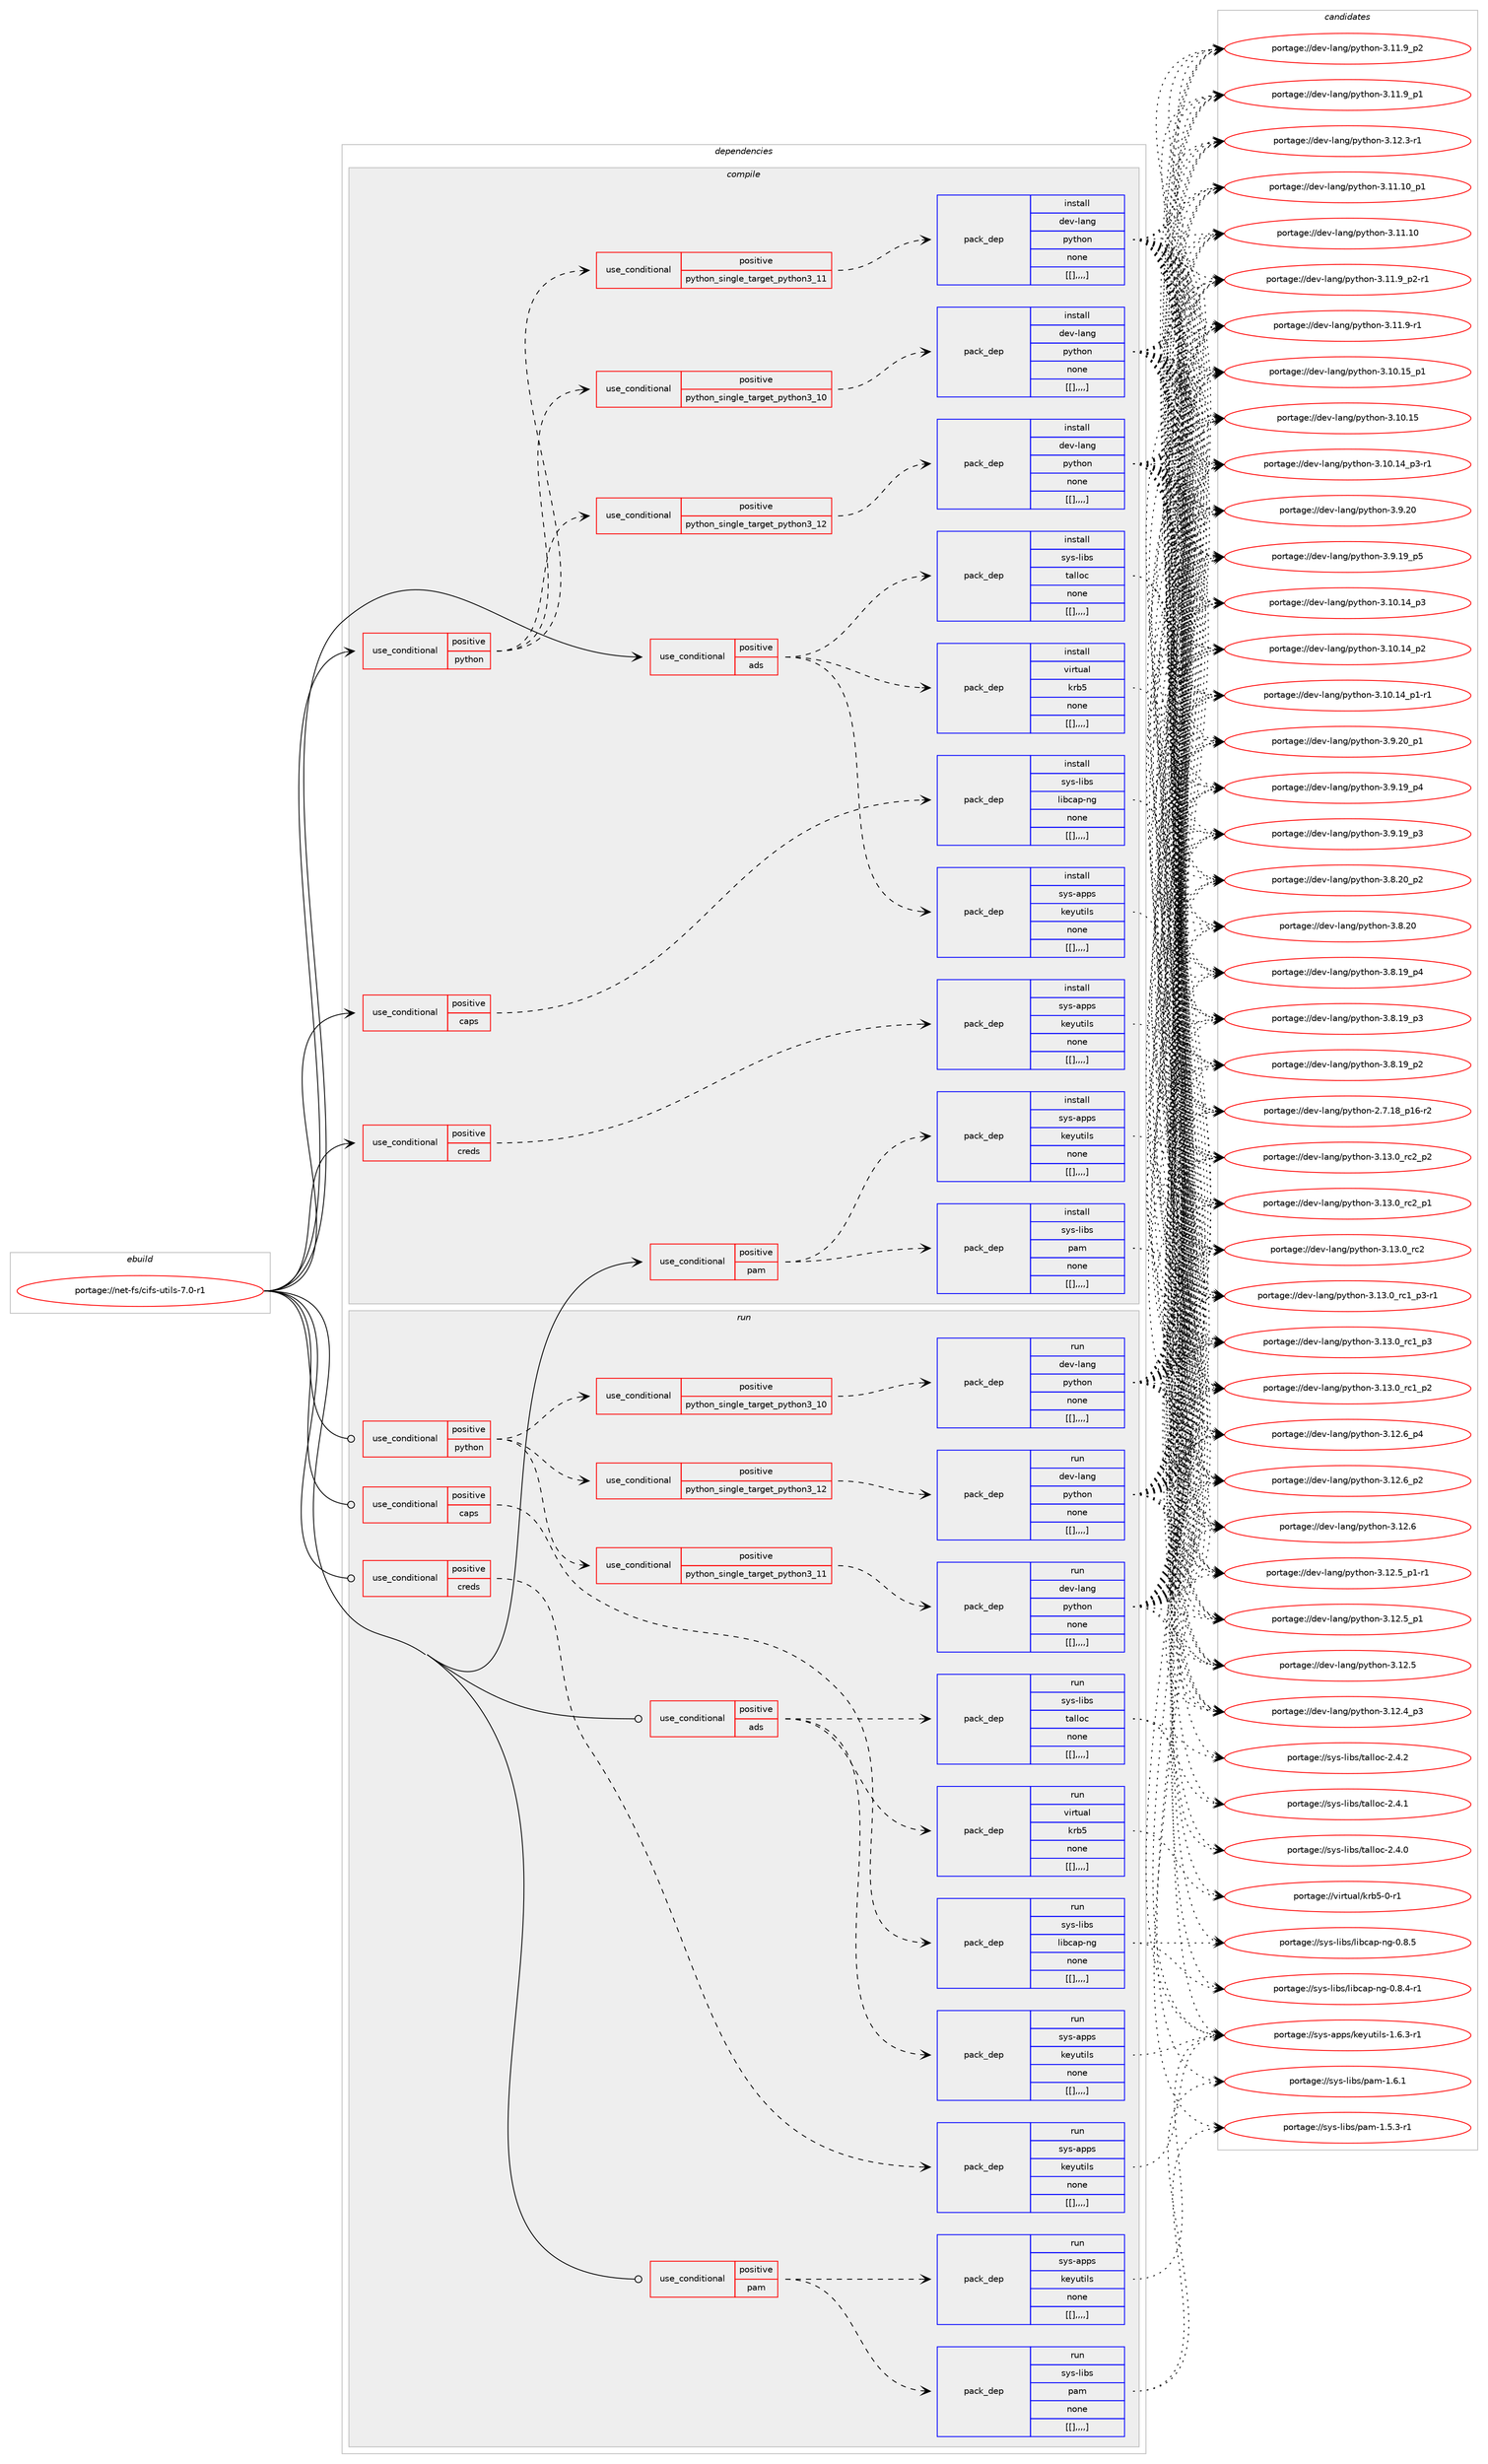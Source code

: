 digraph prolog {

# *************
# Graph options
# *************

newrank=true;
concentrate=true;
compound=true;
graph [rankdir=LR,fontname=Helvetica,fontsize=10,ranksep=1.5];#, ranksep=2.5, nodesep=0.2];
edge  [arrowhead=vee];
node  [fontname=Helvetica,fontsize=10];

# **********
# The ebuild
# **********

subgraph cluster_leftcol {
color=gray;
label=<<i>ebuild</i>>;
id [label="portage://net-fs/cifs-utils-7.0-r1", color=red, width=4, href="../net-fs/cifs-utils-7.0-r1.svg"];
}

# ****************
# The dependencies
# ****************

subgraph cluster_midcol {
color=gray;
label=<<i>dependencies</i>>;
subgraph cluster_compile {
fillcolor="#eeeeee";
style=filled;
label=<<i>compile</i>>;
subgraph cond820 {
dependency2071 [label=<<TABLE BORDER="0" CELLBORDER="1" CELLSPACING="0" CELLPADDING="4"><TR><TD ROWSPAN="3" CELLPADDING="10">use_conditional</TD></TR><TR><TD>positive</TD></TR><TR><TD>ads</TD></TR></TABLE>>, shape=none, color=red];
subgraph pack1250 {
dependency2072 [label=<<TABLE BORDER="0" CELLBORDER="1" CELLSPACING="0" CELLPADDING="4" WIDTH="220"><TR><TD ROWSPAN="6" CELLPADDING="30">pack_dep</TD></TR><TR><TD WIDTH="110">install</TD></TR><TR><TD>sys-apps</TD></TR><TR><TD>keyutils</TD></TR><TR><TD>none</TD></TR><TR><TD>[[],,,,]</TD></TR></TABLE>>, shape=none, color=blue];
}
dependency2071:e -> dependency2072:w [weight=20,style="dashed",arrowhead="vee"];
subgraph pack1251 {
dependency2073 [label=<<TABLE BORDER="0" CELLBORDER="1" CELLSPACING="0" CELLPADDING="4" WIDTH="220"><TR><TD ROWSPAN="6" CELLPADDING="30">pack_dep</TD></TR><TR><TD WIDTH="110">install</TD></TR><TR><TD>sys-libs</TD></TR><TR><TD>talloc</TD></TR><TR><TD>none</TD></TR><TR><TD>[[],,,,]</TD></TR></TABLE>>, shape=none, color=blue];
}
dependency2071:e -> dependency2073:w [weight=20,style="dashed",arrowhead="vee"];
subgraph pack1252 {
dependency2074 [label=<<TABLE BORDER="0" CELLBORDER="1" CELLSPACING="0" CELLPADDING="4" WIDTH="220"><TR><TD ROWSPAN="6" CELLPADDING="30">pack_dep</TD></TR><TR><TD WIDTH="110">install</TD></TR><TR><TD>virtual</TD></TR><TR><TD>krb5</TD></TR><TR><TD>none</TD></TR><TR><TD>[[],,,,]</TD></TR></TABLE>>, shape=none, color=blue];
}
dependency2071:e -> dependency2074:w [weight=20,style="dashed",arrowhead="vee"];
}
id:e -> dependency2071:w [weight=20,style="solid",arrowhead="vee"];
subgraph cond821 {
dependency2075 [label=<<TABLE BORDER="0" CELLBORDER="1" CELLSPACING="0" CELLPADDING="4"><TR><TD ROWSPAN="3" CELLPADDING="10">use_conditional</TD></TR><TR><TD>positive</TD></TR><TR><TD>caps</TD></TR></TABLE>>, shape=none, color=red];
subgraph pack1253 {
dependency2076 [label=<<TABLE BORDER="0" CELLBORDER="1" CELLSPACING="0" CELLPADDING="4" WIDTH="220"><TR><TD ROWSPAN="6" CELLPADDING="30">pack_dep</TD></TR><TR><TD WIDTH="110">install</TD></TR><TR><TD>sys-libs</TD></TR><TR><TD>libcap-ng</TD></TR><TR><TD>none</TD></TR><TR><TD>[[],,,,]</TD></TR></TABLE>>, shape=none, color=blue];
}
dependency2075:e -> dependency2076:w [weight=20,style="dashed",arrowhead="vee"];
}
id:e -> dependency2075:w [weight=20,style="solid",arrowhead="vee"];
subgraph cond822 {
dependency2077 [label=<<TABLE BORDER="0" CELLBORDER="1" CELLSPACING="0" CELLPADDING="4"><TR><TD ROWSPAN="3" CELLPADDING="10">use_conditional</TD></TR><TR><TD>positive</TD></TR><TR><TD>creds</TD></TR></TABLE>>, shape=none, color=red];
subgraph pack1254 {
dependency2078 [label=<<TABLE BORDER="0" CELLBORDER="1" CELLSPACING="0" CELLPADDING="4" WIDTH="220"><TR><TD ROWSPAN="6" CELLPADDING="30">pack_dep</TD></TR><TR><TD WIDTH="110">install</TD></TR><TR><TD>sys-apps</TD></TR><TR><TD>keyutils</TD></TR><TR><TD>none</TD></TR><TR><TD>[[],,,,]</TD></TR></TABLE>>, shape=none, color=blue];
}
dependency2077:e -> dependency2078:w [weight=20,style="dashed",arrowhead="vee"];
}
id:e -> dependency2077:w [weight=20,style="solid",arrowhead="vee"];
subgraph cond823 {
dependency2079 [label=<<TABLE BORDER="0" CELLBORDER="1" CELLSPACING="0" CELLPADDING="4"><TR><TD ROWSPAN="3" CELLPADDING="10">use_conditional</TD></TR><TR><TD>positive</TD></TR><TR><TD>pam</TD></TR></TABLE>>, shape=none, color=red];
subgraph pack1255 {
dependency2080 [label=<<TABLE BORDER="0" CELLBORDER="1" CELLSPACING="0" CELLPADDING="4" WIDTH="220"><TR><TD ROWSPAN="6" CELLPADDING="30">pack_dep</TD></TR><TR><TD WIDTH="110">install</TD></TR><TR><TD>sys-apps</TD></TR><TR><TD>keyutils</TD></TR><TR><TD>none</TD></TR><TR><TD>[[],,,,]</TD></TR></TABLE>>, shape=none, color=blue];
}
dependency2079:e -> dependency2080:w [weight=20,style="dashed",arrowhead="vee"];
subgraph pack1256 {
dependency2081 [label=<<TABLE BORDER="0" CELLBORDER="1" CELLSPACING="0" CELLPADDING="4" WIDTH="220"><TR><TD ROWSPAN="6" CELLPADDING="30">pack_dep</TD></TR><TR><TD WIDTH="110">install</TD></TR><TR><TD>sys-libs</TD></TR><TR><TD>pam</TD></TR><TR><TD>none</TD></TR><TR><TD>[[],,,,]</TD></TR></TABLE>>, shape=none, color=blue];
}
dependency2079:e -> dependency2081:w [weight=20,style="dashed",arrowhead="vee"];
}
id:e -> dependency2079:w [weight=20,style="solid",arrowhead="vee"];
subgraph cond824 {
dependency2082 [label=<<TABLE BORDER="0" CELLBORDER="1" CELLSPACING="0" CELLPADDING="4"><TR><TD ROWSPAN="3" CELLPADDING="10">use_conditional</TD></TR><TR><TD>positive</TD></TR><TR><TD>python</TD></TR></TABLE>>, shape=none, color=red];
subgraph cond825 {
dependency2083 [label=<<TABLE BORDER="0" CELLBORDER="1" CELLSPACING="0" CELLPADDING="4"><TR><TD ROWSPAN="3" CELLPADDING="10">use_conditional</TD></TR><TR><TD>positive</TD></TR><TR><TD>python_single_target_python3_10</TD></TR></TABLE>>, shape=none, color=red];
subgraph pack1257 {
dependency2084 [label=<<TABLE BORDER="0" CELLBORDER="1" CELLSPACING="0" CELLPADDING="4" WIDTH="220"><TR><TD ROWSPAN="6" CELLPADDING="30">pack_dep</TD></TR><TR><TD WIDTH="110">install</TD></TR><TR><TD>dev-lang</TD></TR><TR><TD>python</TD></TR><TR><TD>none</TD></TR><TR><TD>[[],,,,]</TD></TR></TABLE>>, shape=none, color=blue];
}
dependency2083:e -> dependency2084:w [weight=20,style="dashed",arrowhead="vee"];
}
dependency2082:e -> dependency2083:w [weight=20,style="dashed",arrowhead="vee"];
subgraph cond826 {
dependency2085 [label=<<TABLE BORDER="0" CELLBORDER="1" CELLSPACING="0" CELLPADDING="4"><TR><TD ROWSPAN="3" CELLPADDING="10">use_conditional</TD></TR><TR><TD>positive</TD></TR><TR><TD>python_single_target_python3_11</TD></TR></TABLE>>, shape=none, color=red];
subgraph pack1258 {
dependency2086 [label=<<TABLE BORDER="0" CELLBORDER="1" CELLSPACING="0" CELLPADDING="4" WIDTH="220"><TR><TD ROWSPAN="6" CELLPADDING="30">pack_dep</TD></TR><TR><TD WIDTH="110">install</TD></TR><TR><TD>dev-lang</TD></TR><TR><TD>python</TD></TR><TR><TD>none</TD></TR><TR><TD>[[],,,,]</TD></TR></TABLE>>, shape=none, color=blue];
}
dependency2085:e -> dependency2086:w [weight=20,style="dashed",arrowhead="vee"];
}
dependency2082:e -> dependency2085:w [weight=20,style="dashed",arrowhead="vee"];
subgraph cond827 {
dependency2087 [label=<<TABLE BORDER="0" CELLBORDER="1" CELLSPACING="0" CELLPADDING="4"><TR><TD ROWSPAN="3" CELLPADDING="10">use_conditional</TD></TR><TR><TD>positive</TD></TR><TR><TD>python_single_target_python3_12</TD></TR></TABLE>>, shape=none, color=red];
subgraph pack1259 {
dependency2088 [label=<<TABLE BORDER="0" CELLBORDER="1" CELLSPACING="0" CELLPADDING="4" WIDTH="220"><TR><TD ROWSPAN="6" CELLPADDING="30">pack_dep</TD></TR><TR><TD WIDTH="110">install</TD></TR><TR><TD>dev-lang</TD></TR><TR><TD>python</TD></TR><TR><TD>none</TD></TR><TR><TD>[[],,,,]</TD></TR></TABLE>>, shape=none, color=blue];
}
dependency2087:e -> dependency2088:w [weight=20,style="dashed",arrowhead="vee"];
}
dependency2082:e -> dependency2087:w [weight=20,style="dashed",arrowhead="vee"];
}
id:e -> dependency2082:w [weight=20,style="solid",arrowhead="vee"];
}
subgraph cluster_compileandrun {
fillcolor="#eeeeee";
style=filled;
label=<<i>compile and run</i>>;
}
subgraph cluster_run {
fillcolor="#eeeeee";
style=filled;
label=<<i>run</i>>;
subgraph cond828 {
dependency2089 [label=<<TABLE BORDER="0" CELLBORDER="1" CELLSPACING="0" CELLPADDING="4"><TR><TD ROWSPAN="3" CELLPADDING="10">use_conditional</TD></TR><TR><TD>positive</TD></TR><TR><TD>ads</TD></TR></TABLE>>, shape=none, color=red];
subgraph pack1260 {
dependency2090 [label=<<TABLE BORDER="0" CELLBORDER="1" CELLSPACING="0" CELLPADDING="4" WIDTH="220"><TR><TD ROWSPAN="6" CELLPADDING="30">pack_dep</TD></TR><TR><TD WIDTH="110">run</TD></TR><TR><TD>sys-apps</TD></TR><TR><TD>keyutils</TD></TR><TR><TD>none</TD></TR><TR><TD>[[],,,,]</TD></TR></TABLE>>, shape=none, color=blue];
}
dependency2089:e -> dependency2090:w [weight=20,style="dashed",arrowhead="vee"];
subgraph pack1261 {
dependency2091 [label=<<TABLE BORDER="0" CELLBORDER="1" CELLSPACING="0" CELLPADDING="4" WIDTH="220"><TR><TD ROWSPAN="6" CELLPADDING="30">pack_dep</TD></TR><TR><TD WIDTH="110">run</TD></TR><TR><TD>sys-libs</TD></TR><TR><TD>talloc</TD></TR><TR><TD>none</TD></TR><TR><TD>[[],,,,]</TD></TR></TABLE>>, shape=none, color=blue];
}
dependency2089:e -> dependency2091:w [weight=20,style="dashed",arrowhead="vee"];
subgraph pack1262 {
dependency2092 [label=<<TABLE BORDER="0" CELLBORDER="1" CELLSPACING="0" CELLPADDING="4" WIDTH="220"><TR><TD ROWSPAN="6" CELLPADDING="30">pack_dep</TD></TR><TR><TD WIDTH="110">run</TD></TR><TR><TD>virtual</TD></TR><TR><TD>krb5</TD></TR><TR><TD>none</TD></TR><TR><TD>[[],,,,]</TD></TR></TABLE>>, shape=none, color=blue];
}
dependency2089:e -> dependency2092:w [weight=20,style="dashed",arrowhead="vee"];
}
id:e -> dependency2089:w [weight=20,style="solid",arrowhead="odot"];
subgraph cond829 {
dependency2093 [label=<<TABLE BORDER="0" CELLBORDER="1" CELLSPACING="0" CELLPADDING="4"><TR><TD ROWSPAN="3" CELLPADDING="10">use_conditional</TD></TR><TR><TD>positive</TD></TR><TR><TD>caps</TD></TR></TABLE>>, shape=none, color=red];
subgraph pack1263 {
dependency2094 [label=<<TABLE BORDER="0" CELLBORDER="1" CELLSPACING="0" CELLPADDING="4" WIDTH="220"><TR><TD ROWSPAN="6" CELLPADDING="30">pack_dep</TD></TR><TR><TD WIDTH="110">run</TD></TR><TR><TD>sys-libs</TD></TR><TR><TD>libcap-ng</TD></TR><TR><TD>none</TD></TR><TR><TD>[[],,,,]</TD></TR></TABLE>>, shape=none, color=blue];
}
dependency2093:e -> dependency2094:w [weight=20,style="dashed",arrowhead="vee"];
}
id:e -> dependency2093:w [weight=20,style="solid",arrowhead="odot"];
subgraph cond830 {
dependency2095 [label=<<TABLE BORDER="0" CELLBORDER="1" CELLSPACING="0" CELLPADDING="4"><TR><TD ROWSPAN="3" CELLPADDING="10">use_conditional</TD></TR><TR><TD>positive</TD></TR><TR><TD>creds</TD></TR></TABLE>>, shape=none, color=red];
subgraph pack1264 {
dependency2096 [label=<<TABLE BORDER="0" CELLBORDER="1" CELLSPACING="0" CELLPADDING="4" WIDTH="220"><TR><TD ROWSPAN="6" CELLPADDING="30">pack_dep</TD></TR><TR><TD WIDTH="110">run</TD></TR><TR><TD>sys-apps</TD></TR><TR><TD>keyutils</TD></TR><TR><TD>none</TD></TR><TR><TD>[[],,,,]</TD></TR></TABLE>>, shape=none, color=blue];
}
dependency2095:e -> dependency2096:w [weight=20,style="dashed",arrowhead="vee"];
}
id:e -> dependency2095:w [weight=20,style="solid",arrowhead="odot"];
subgraph cond831 {
dependency2097 [label=<<TABLE BORDER="0" CELLBORDER="1" CELLSPACING="0" CELLPADDING="4"><TR><TD ROWSPAN="3" CELLPADDING="10">use_conditional</TD></TR><TR><TD>positive</TD></TR><TR><TD>pam</TD></TR></TABLE>>, shape=none, color=red];
subgraph pack1265 {
dependency2098 [label=<<TABLE BORDER="0" CELLBORDER="1" CELLSPACING="0" CELLPADDING="4" WIDTH="220"><TR><TD ROWSPAN="6" CELLPADDING="30">pack_dep</TD></TR><TR><TD WIDTH="110">run</TD></TR><TR><TD>sys-apps</TD></TR><TR><TD>keyutils</TD></TR><TR><TD>none</TD></TR><TR><TD>[[],,,,]</TD></TR></TABLE>>, shape=none, color=blue];
}
dependency2097:e -> dependency2098:w [weight=20,style="dashed",arrowhead="vee"];
subgraph pack1266 {
dependency2099 [label=<<TABLE BORDER="0" CELLBORDER="1" CELLSPACING="0" CELLPADDING="4" WIDTH="220"><TR><TD ROWSPAN="6" CELLPADDING="30">pack_dep</TD></TR><TR><TD WIDTH="110">run</TD></TR><TR><TD>sys-libs</TD></TR><TR><TD>pam</TD></TR><TR><TD>none</TD></TR><TR><TD>[[],,,,]</TD></TR></TABLE>>, shape=none, color=blue];
}
dependency2097:e -> dependency2099:w [weight=20,style="dashed",arrowhead="vee"];
}
id:e -> dependency2097:w [weight=20,style="solid",arrowhead="odot"];
subgraph cond832 {
dependency2100 [label=<<TABLE BORDER="0" CELLBORDER="1" CELLSPACING="0" CELLPADDING="4"><TR><TD ROWSPAN="3" CELLPADDING="10">use_conditional</TD></TR><TR><TD>positive</TD></TR><TR><TD>python</TD></TR></TABLE>>, shape=none, color=red];
subgraph cond833 {
dependency2101 [label=<<TABLE BORDER="0" CELLBORDER="1" CELLSPACING="0" CELLPADDING="4"><TR><TD ROWSPAN="3" CELLPADDING="10">use_conditional</TD></TR><TR><TD>positive</TD></TR><TR><TD>python_single_target_python3_10</TD></TR></TABLE>>, shape=none, color=red];
subgraph pack1267 {
dependency2102 [label=<<TABLE BORDER="0" CELLBORDER="1" CELLSPACING="0" CELLPADDING="4" WIDTH="220"><TR><TD ROWSPAN="6" CELLPADDING="30">pack_dep</TD></TR><TR><TD WIDTH="110">run</TD></TR><TR><TD>dev-lang</TD></TR><TR><TD>python</TD></TR><TR><TD>none</TD></TR><TR><TD>[[],,,,]</TD></TR></TABLE>>, shape=none, color=blue];
}
dependency2101:e -> dependency2102:w [weight=20,style="dashed",arrowhead="vee"];
}
dependency2100:e -> dependency2101:w [weight=20,style="dashed",arrowhead="vee"];
subgraph cond834 {
dependency2103 [label=<<TABLE BORDER="0" CELLBORDER="1" CELLSPACING="0" CELLPADDING="4"><TR><TD ROWSPAN="3" CELLPADDING="10">use_conditional</TD></TR><TR><TD>positive</TD></TR><TR><TD>python_single_target_python3_11</TD></TR></TABLE>>, shape=none, color=red];
subgraph pack1268 {
dependency2104 [label=<<TABLE BORDER="0" CELLBORDER="1" CELLSPACING="0" CELLPADDING="4" WIDTH="220"><TR><TD ROWSPAN="6" CELLPADDING="30">pack_dep</TD></TR><TR><TD WIDTH="110">run</TD></TR><TR><TD>dev-lang</TD></TR><TR><TD>python</TD></TR><TR><TD>none</TD></TR><TR><TD>[[],,,,]</TD></TR></TABLE>>, shape=none, color=blue];
}
dependency2103:e -> dependency2104:w [weight=20,style="dashed",arrowhead="vee"];
}
dependency2100:e -> dependency2103:w [weight=20,style="dashed",arrowhead="vee"];
subgraph cond835 {
dependency2105 [label=<<TABLE BORDER="0" CELLBORDER="1" CELLSPACING="0" CELLPADDING="4"><TR><TD ROWSPAN="3" CELLPADDING="10">use_conditional</TD></TR><TR><TD>positive</TD></TR><TR><TD>python_single_target_python3_12</TD></TR></TABLE>>, shape=none, color=red];
subgraph pack1269 {
dependency2106 [label=<<TABLE BORDER="0" CELLBORDER="1" CELLSPACING="0" CELLPADDING="4" WIDTH="220"><TR><TD ROWSPAN="6" CELLPADDING="30">pack_dep</TD></TR><TR><TD WIDTH="110">run</TD></TR><TR><TD>dev-lang</TD></TR><TR><TD>python</TD></TR><TR><TD>none</TD></TR><TR><TD>[[],,,,]</TD></TR></TABLE>>, shape=none, color=blue];
}
dependency2105:e -> dependency2106:w [weight=20,style="dashed",arrowhead="vee"];
}
dependency2100:e -> dependency2105:w [weight=20,style="dashed",arrowhead="vee"];
}
id:e -> dependency2100:w [weight=20,style="solid",arrowhead="odot"];
}
}

# **************
# The candidates
# **************

subgraph cluster_choices {
rank=same;
color=gray;
label=<<i>candidates</i>>;

subgraph choice1250 {
color=black;
nodesep=1;
choice1151211154597112112115471071011211171161051081154549465446514511449 [label="portage://sys-apps/keyutils-1.6.3-r1", color=red, width=4,href="../sys-apps/keyutils-1.6.3-r1.svg"];
dependency2072:e -> choice1151211154597112112115471071011211171161051081154549465446514511449:w [style=dotted,weight="100"];
}
subgraph choice1251 {
color=black;
nodesep=1;
choice1151211154510810598115471169710810811199455046524650 [label="portage://sys-libs/talloc-2.4.2", color=red, width=4,href="../sys-libs/talloc-2.4.2.svg"];
choice1151211154510810598115471169710810811199455046524649 [label="portage://sys-libs/talloc-2.4.1", color=red, width=4,href="../sys-libs/talloc-2.4.1.svg"];
choice1151211154510810598115471169710810811199455046524648 [label="portage://sys-libs/talloc-2.4.0", color=red, width=4,href="../sys-libs/talloc-2.4.0.svg"];
dependency2073:e -> choice1151211154510810598115471169710810811199455046524650:w [style=dotted,weight="100"];
dependency2073:e -> choice1151211154510810598115471169710810811199455046524649:w [style=dotted,weight="100"];
dependency2073:e -> choice1151211154510810598115471169710810811199455046524648:w [style=dotted,weight="100"];
}
subgraph choice1252 {
color=black;
nodesep=1;
choice1181051141161179710847107114985345484511449 [label="portage://virtual/krb5-0-r1", color=red, width=4,href="../virtual/krb5-0-r1.svg"];
dependency2074:e -> choice1181051141161179710847107114985345484511449:w [style=dotted,weight="100"];
}
subgraph choice1253 {
color=black;
nodesep=1;
choice11512111545108105981154710810598999711245110103454846564653 [label="portage://sys-libs/libcap-ng-0.8.5", color=red, width=4,href="../sys-libs/libcap-ng-0.8.5.svg"];
choice115121115451081059811547108105989997112451101034548465646524511449 [label="portage://sys-libs/libcap-ng-0.8.4-r1", color=red, width=4,href="../sys-libs/libcap-ng-0.8.4-r1.svg"];
dependency2076:e -> choice11512111545108105981154710810598999711245110103454846564653:w [style=dotted,weight="100"];
dependency2076:e -> choice115121115451081059811547108105989997112451101034548465646524511449:w [style=dotted,weight="100"];
}
subgraph choice1254 {
color=black;
nodesep=1;
choice1151211154597112112115471071011211171161051081154549465446514511449 [label="portage://sys-apps/keyutils-1.6.3-r1", color=red, width=4,href="../sys-apps/keyutils-1.6.3-r1.svg"];
dependency2078:e -> choice1151211154597112112115471071011211171161051081154549465446514511449:w [style=dotted,weight="100"];
}
subgraph choice1255 {
color=black;
nodesep=1;
choice1151211154597112112115471071011211171161051081154549465446514511449 [label="portage://sys-apps/keyutils-1.6.3-r1", color=red, width=4,href="../sys-apps/keyutils-1.6.3-r1.svg"];
dependency2080:e -> choice1151211154597112112115471071011211171161051081154549465446514511449:w [style=dotted,weight="100"];
}
subgraph choice1256 {
color=black;
nodesep=1;
choice11512111545108105981154711297109454946544649 [label="portage://sys-libs/pam-1.6.1", color=red, width=4,href="../sys-libs/pam-1.6.1.svg"];
choice115121115451081059811547112971094549465346514511449 [label="portage://sys-libs/pam-1.5.3-r1", color=red, width=4,href="../sys-libs/pam-1.5.3-r1.svg"];
dependency2081:e -> choice11512111545108105981154711297109454946544649:w [style=dotted,weight="100"];
dependency2081:e -> choice115121115451081059811547112971094549465346514511449:w [style=dotted,weight="100"];
}
subgraph choice1257 {
color=black;
nodesep=1;
choice100101118451089711010347112121116104111110455146495146489511499509511250 [label="portage://dev-lang/python-3.13.0_rc2_p2", color=red, width=4,href="../dev-lang/python-3.13.0_rc2_p2.svg"];
choice100101118451089711010347112121116104111110455146495146489511499509511249 [label="portage://dev-lang/python-3.13.0_rc2_p1", color=red, width=4,href="../dev-lang/python-3.13.0_rc2_p1.svg"];
choice10010111845108971101034711212111610411111045514649514648951149950 [label="portage://dev-lang/python-3.13.0_rc2", color=red, width=4,href="../dev-lang/python-3.13.0_rc2.svg"];
choice1001011184510897110103471121211161041111104551464951464895114994995112514511449 [label="portage://dev-lang/python-3.13.0_rc1_p3-r1", color=red, width=4,href="../dev-lang/python-3.13.0_rc1_p3-r1.svg"];
choice100101118451089711010347112121116104111110455146495146489511499499511251 [label="portage://dev-lang/python-3.13.0_rc1_p3", color=red, width=4,href="../dev-lang/python-3.13.0_rc1_p3.svg"];
choice100101118451089711010347112121116104111110455146495146489511499499511250 [label="portage://dev-lang/python-3.13.0_rc1_p2", color=red, width=4,href="../dev-lang/python-3.13.0_rc1_p2.svg"];
choice100101118451089711010347112121116104111110455146495046549511252 [label="portage://dev-lang/python-3.12.6_p4", color=red, width=4,href="../dev-lang/python-3.12.6_p4.svg"];
choice100101118451089711010347112121116104111110455146495046549511250 [label="portage://dev-lang/python-3.12.6_p2", color=red, width=4,href="../dev-lang/python-3.12.6_p2.svg"];
choice10010111845108971101034711212111610411111045514649504654 [label="portage://dev-lang/python-3.12.6", color=red, width=4,href="../dev-lang/python-3.12.6.svg"];
choice1001011184510897110103471121211161041111104551464950465395112494511449 [label="portage://dev-lang/python-3.12.5_p1-r1", color=red, width=4,href="../dev-lang/python-3.12.5_p1-r1.svg"];
choice100101118451089711010347112121116104111110455146495046539511249 [label="portage://dev-lang/python-3.12.5_p1", color=red, width=4,href="../dev-lang/python-3.12.5_p1.svg"];
choice10010111845108971101034711212111610411111045514649504653 [label="portage://dev-lang/python-3.12.5", color=red, width=4,href="../dev-lang/python-3.12.5.svg"];
choice100101118451089711010347112121116104111110455146495046529511251 [label="portage://dev-lang/python-3.12.4_p3", color=red, width=4,href="../dev-lang/python-3.12.4_p3.svg"];
choice100101118451089711010347112121116104111110455146495046514511449 [label="portage://dev-lang/python-3.12.3-r1", color=red, width=4,href="../dev-lang/python-3.12.3-r1.svg"];
choice10010111845108971101034711212111610411111045514649494649489511249 [label="portage://dev-lang/python-3.11.10_p1", color=red, width=4,href="../dev-lang/python-3.11.10_p1.svg"];
choice1001011184510897110103471121211161041111104551464949464948 [label="portage://dev-lang/python-3.11.10", color=red, width=4,href="../dev-lang/python-3.11.10.svg"];
choice1001011184510897110103471121211161041111104551464949465795112504511449 [label="portage://dev-lang/python-3.11.9_p2-r1", color=red, width=4,href="../dev-lang/python-3.11.9_p2-r1.svg"];
choice100101118451089711010347112121116104111110455146494946579511250 [label="portage://dev-lang/python-3.11.9_p2", color=red, width=4,href="../dev-lang/python-3.11.9_p2.svg"];
choice100101118451089711010347112121116104111110455146494946579511249 [label="portage://dev-lang/python-3.11.9_p1", color=red, width=4,href="../dev-lang/python-3.11.9_p1.svg"];
choice100101118451089711010347112121116104111110455146494946574511449 [label="portage://dev-lang/python-3.11.9-r1", color=red, width=4,href="../dev-lang/python-3.11.9-r1.svg"];
choice10010111845108971101034711212111610411111045514649484649539511249 [label="portage://dev-lang/python-3.10.15_p1", color=red, width=4,href="../dev-lang/python-3.10.15_p1.svg"];
choice1001011184510897110103471121211161041111104551464948464953 [label="portage://dev-lang/python-3.10.15", color=red, width=4,href="../dev-lang/python-3.10.15.svg"];
choice100101118451089711010347112121116104111110455146494846495295112514511449 [label="portage://dev-lang/python-3.10.14_p3-r1", color=red, width=4,href="../dev-lang/python-3.10.14_p3-r1.svg"];
choice10010111845108971101034711212111610411111045514649484649529511251 [label="portage://dev-lang/python-3.10.14_p3", color=red, width=4,href="../dev-lang/python-3.10.14_p3.svg"];
choice10010111845108971101034711212111610411111045514649484649529511250 [label="portage://dev-lang/python-3.10.14_p2", color=red, width=4,href="../dev-lang/python-3.10.14_p2.svg"];
choice100101118451089711010347112121116104111110455146494846495295112494511449 [label="portage://dev-lang/python-3.10.14_p1-r1", color=red, width=4,href="../dev-lang/python-3.10.14_p1-r1.svg"];
choice100101118451089711010347112121116104111110455146574650489511249 [label="portage://dev-lang/python-3.9.20_p1", color=red, width=4,href="../dev-lang/python-3.9.20_p1.svg"];
choice10010111845108971101034711212111610411111045514657465048 [label="portage://dev-lang/python-3.9.20", color=red, width=4,href="../dev-lang/python-3.9.20.svg"];
choice100101118451089711010347112121116104111110455146574649579511253 [label="portage://dev-lang/python-3.9.19_p5", color=red, width=4,href="../dev-lang/python-3.9.19_p5.svg"];
choice100101118451089711010347112121116104111110455146574649579511252 [label="portage://dev-lang/python-3.9.19_p4", color=red, width=4,href="../dev-lang/python-3.9.19_p4.svg"];
choice100101118451089711010347112121116104111110455146574649579511251 [label="portage://dev-lang/python-3.9.19_p3", color=red, width=4,href="../dev-lang/python-3.9.19_p3.svg"];
choice100101118451089711010347112121116104111110455146564650489511250 [label="portage://dev-lang/python-3.8.20_p2", color=red, width=4,href="../dev-lang/python-3.8.20_p2.svg"];
choice10010111845108971101034711212111610411111045514656465048 [label="portage://dev-lang/python-3.8.20", color=red, width=4,href="../dev-lang/python-3.8.20.svg"];
choice100101118451089711010347112121116104111110455146564649579511252 [label="portage://dev-lang/python-3.8.19_p4", color=red, width=4,href="../dev-lang/python-3.8.19_p4.svg"];
choice100101118451089711010347112121116104111110455146564649579511251 [label="portage://dev-lang/python-3.8.19_p3", color=red, width=4,href="../dev-lang/python-3.8.19_p3.svg"];
choice100101118451089711010347112121116104111110455146564649579511250 [label="portage://dev-lang/python-3.8.19_p2", color=red, width=4,href="../dev-lang/python-3.8.19_p2.svg"];
choice100101118451089711010347112121116104111110455046554649569511249544511450 [label="portage://dev-lang/python-2.7.18_p16-r2", color=red, width=4,href="../dev-lang/python-2.7.18_p16-r2.svg"];
dependency2084:e -> choice100101118451089711010347112121116104111110455146495146489511499509511250:w [style=dotted,weight="100"];
dependency2084:e -> choice100101118451089711010347112121116104111110455146495146489511499509511249:w [style=dotted,weight="100"];
dependency2084:e -> choice10010111845108971101034711212111610411111045514649514648951149950:w [style=dotted,weight="100"];
dependency2084:e -> choice1001011184510897110103471121211161041111104551464951464895114994995112514511449:w [style=dotted,weight="100"];
dependency2084:e -> choice100101118451089711010347112121116104111110455146495146489511499499511251:w [style=dotted,weight="100"];
dependency2084:e -> choice100101118451089711010347112121116104111110455146495146489511499499511250:w [style=dotted,weight="100"];
dependency2084:e -> choice100101118451089711010347112121116104111110455146495046549511252:w [style=dotted,weight="100"];
dependency2084:e -> choice100101118451089711010347112121116104111110455146495046549511250:w [style=dotted,weight="100"];
dependency2084:e -> choice10010111845108971101034711212111610411111045514649504654:w [style=dotted,weight="100"];
dependency2084:e -> choice1001011184510897110103471121211161041111104551464950465395112494511449:w [style=dotted,weight="100"];
dependency2084:e -> choice100101118451089711010347112121116104111110455146495046539511249:w [style=dotted,weight="100"];
dependency2084:e -> choice10010111845108971101034711212111610411111045514649504653:w [style=dotted,weight="100"];
dependency2084:e -> choice100101118451089711010347112121116104111110455146495046529511251:w [style=dotted,weight="100"];
dependency2084:e -> choice100101118451089711010347112121116104111110455146495046514511449:w [style=dotted,weight="100"];
dependency2084:e -> choice10010111845108971101034711212111610411111045514649494649489511249:w [style=dotted,weight="100"];
dependency2084:e -> choice1001011184510897110103471121211161041111104551464949464948:w [style=dotted,weight="100"];
dependency2084:e -> choice1001011184510897110103471121211161041111104551464949465795112504511449:w [style=dotted,weight="100"];
dependency2084:e -> choice100101118451089711010347112121116104111110455146494946579511250:w [style=dotted,weight="100"];
dependency2084:e -> choice100101118451089711010347112121116104111110455146494946579511249:w [style=dotted,weight="100"];
dependency2084:e -> choice100101118451089711010347112121116104111110455146494946574511449:w [style=dotted,weight="100"];
dependency2084:e -> choice10010111845108971101034711212111610411111045514649484649539511249:w [style=dotted,weight="100"];
dependency2084:e -> choice1001011184510897110103471121211161041111104551464948464953:w [style=dotted,weight="100"];
dependency2084:e -> choice100101118451089711010347112121116104111110455146494846495295112514511449:w [style=dotted,weight="100"];
dependency2084:e -> choice10010111845108971101034711212111610411111045514649484649529511251:w [style=dotted,weight="100"];
dependency2084:e -> choice10010111845108971101034711212111610411111045514649484649529511250:w [style=dotted,weight="100"];
dependency2084:e -> choice100101118451089711010347112121116104111110455146494846495295112494511449:w [style=dotted,weight="100"];
dependency2084:e -> choice100101118451089711010347112121116104111110455146574650489511249:w [style=dotted,weight="100"];
dependency2084:e -> choice10010111845108971101034711212111610411111045514657465048:w [style=dotted,weight="100"];
dependency2084:e -> choice100101118451089711010347112121116104111110455146574649579511253:w [style=dotted,weight="100"];
dependency2084:e -> choice100101118451089711010347112121116104111110455146574649579511252:w [style=dotted,weight="100"];
dependency2084:e -> choice100101118451089711010347112121116104111110455146574649579511251:w [style=dotted,weight="100"];
dependency2084:e -> choice100101118451089711010347112121116104111110455146564650489511250:w [style=dotted,weight="100"];
dependency2084:e -> choice10010111845108971101034711212111610411111045514656465048:w [style=dotted,weight="100"];
dependency2084:e -> choice100101118451089711010347112121116104111110455146564649579511252:w [style=dotted,weight="100"];
dependency2084:e -> choice100101118451089711010347112121116104111110455146564649579511251:w [style=dotted,weight="100"];
dependency2084:e -> choice100101118451089711010347112121116104111110455146564649579511250:w [style=dotted,weight="100"];
dependency2084:e -> choice100101118451089711010347112121116104111110455046554649569511249544511450:w [style=dotted,weight="100"];
}
subgraph choice1258 {
color=black;
nodesep=1;
choice100101118451089711010347112121116104111110455146495146489511499509511250 [label="portage://dev-lang/python-3.13.0_rc2_p2", color=red, width=4,href="../dev-lang/python-3.13.0_rc2_p2.svg"];
choice100101118451089711010347112121116104111110455146495146489511499509511249 [label="portage://dev-lang/python-3.13.0_rc2_p1", color=red, width=4,href="../dev-lang/python-3.13.0_rc2_p1.svg"];
choice10010111845108971101034711212111610411111045514649514648951149950 [label="portage://dev-lang/python-3.13.0_rc2", color=red, width=4,href="../dev-lang/python-3.13.0_rc2.svg"];
choice1001011184510897110103471121211161041111104551464951464895114994995112514511449 [label="portage://dev-lang/python-3.13.0_rc1_p3-r1", color=red, width=4,href="../dev-lang/python-3.13.0_rc1_p3-r1.svg"];
choice100101118451089711010347112121116104111110455146495146489511499499511251 [label="portage://dev-lang/python-3.13.0_rc1_p3", color=red, width=4,href="../dev-lang/python-3.13.0_rc1_p3.svg"];
choice100101118451089711010347112121116104111110455146495146489511499499511250 [label="portage://dev-lang/python-3.13.0_rc1_p2", color=red, width=4,href="../dev-lang/python-3.13.0_rc1_p2.svg"];
choice100101118451089711010347112121116104111110455146495046549511252 [label="portage://dev-lang/python-3.12.6_p4", color=red, width=4,href="../dev-lang/python-3.12.6_p4.svg"];
choice100101118451089711010347112121116104111110455146495046549511250 [label="portage://dev-lang/python-3.12.6_p2", color=red, width=4,href="../dev-lang/python-3.12.6_p2.svg"];
choice10010111845108971101034711212111610411111045514649504654 [label="portage://dev-lang/python-3.12.6", color=red, width=4,href="../dev-lang/python-3.12.6.svg"];
choice1001011184510897110103471121211161041111104551464950465395112494511449 [label="portage://dev-lang/python-3.12.5_p1-r1", color=red, width=4,href="../dev-lang/python-3.12.5_p1-r1.svg"];
choice100101118451089711010347112121116104111110455146495046539511249 [label="portage://dev-lang/python-3.12.5_p1", color=red, width=4,href="../dev-lang/python-3.12.5_p1.svg"];
choice10010111845108971101034711212111610411111045514649504653 [label="portage://dev-lang/python-3.12.5", color=red, width=4,href="../dev-lang/python-3.12.5.svg"];
choice100101118451089711010347112121116104111110455146495046529511251 [label="portage://dev-lang/python-3.12.4_p3", color=red, width=4,href="../dev-lang/python-3.12.4_p3.svg"];
choice100101118451089711010347112121116104111110455146495046514511449 [label="portage://dev-lang/python-3.12.3-r1", color=red, width=4,href="../dev-lang/python-3.12.3-r1.svg"];
choice10010111845108971101034711212111610411111045514649494649489511249 [label="portage://dev-lang/python-3.11.10_p1", color=red, width=4,href="../dev-lang/python-3.11.10_p1.svg"];
choice1001011184510897110103471121211161041111104551464949464948 [label="portage://dev-lang/python-3.11.10", color=red, width=4,href="../dev-lang/python-3.11.10.svg"];
choice1001011184510897110103471121211161041111104551464949465795112504511449 [label="portage://dev-lang/python-3.11.9_p2-r1", color=red, width=4,href="../dev-lang/python-3.11.9_p2-r1.svg"];
choice100101118451089711010347112121116104111110455146494946579511250 [label="portage://dev-lang/python-3.11.9_p2", color=red, width=4,href="../dev-lang/python-3.11.9_p2.svg"];
choice100101118451089711010347112121116104111110455146494946579511249 [label="portage://dev-lang/python-3.11.9_p1", color=red, width=4,href="../dev-lang/python-3.11.9_p1.svg"];
choice100101118451089711010347112121116104111110455146494946574511449 [label="portage://dev-lang/python-3.11.9-r1", color=red, width=4,href="../dev-lang/python-3.11.9-r1.svg"];
choice10010111845108971101034711212111610411111045514649484649539511249 [label="portage://dev-lang/python-3.10.15_p1", color=red, width=4,href="../dev-lang/python-3.10.15_p1.svg"];
choice1001011184510897110103471121211161041111104551464948464953 [label="portage://dev-lang/python-3.10.15", color=red, width=4,href="../dev-lang/python-3.10.15.svg"];
choice100101118451089711010347112121116104111110455146494846495295112514511449 [label="portage://dev-lang/python-3.10.14_p3-r1", color=red, width=4,href="../dev-lang/python-3.10.14_p3-r1.svg"];
choice10010111845108971101034711212111610411111045514649484649529511251 [label="portage://dev-lang/python-3.10.14_p3", color=red, width=4,href="../dev-lang/python-3.10.14_p3.svg"];
choice10010111845108971101034711212111610411111045514649484649529511250 [label="portage://dev-lang/python-3.10.14_p2", color=red, width=4,href="../dev-lang/python-3.10.14_p2.svg"];
choice100101118451089711010347112121116104111110455146494846495295112494511449 [label="portage://dev-lang/python-3.10.14_p1-r1", color=red, width=4,href="../dev-lang/python-3.10.14_p1-r1.svg"];
choice100101118451089711010347112121116104111110455146574650489511249 [label="portage://dev-lang/python-3.9.20_p1", color=red, width=4,href="../dev-lang/python-3.9.20_p1.svg"];
choice10010111845108971101034711212111610411111045514657465048 [label="portage://dev-lang/python-3.9.20", color=red, width=4,href="../dev-lang/python-3.9.20.svg"];
choice100101118451089711010347112121116104111110455146574649579511253 [label="portage://dev-lang/python-3.9.19_p5", color=red, width=4,href="../dev-lang/python-3.9.19_p5.svg"];
choice100101118451089711010347112121116104111110455146574649579511252 [label="portage://dev-lang/python-3.9.19_p4", color=red, width=4,href="../dev-lang/python-3.9.19_p4.svg"];
choice100101118451089711010347112121116104111110455146574649579511251 [label="portage://dev-lang/python-3.9.19_p3", color=red, width=4,href="../dev-lang/python-3.9.19_p3.svg"];
choice100101118451089711010347112121116104111110455146564650489511250 [label="portage://dev-lang/python-3.8.20_p2", color=red, width=4,href="../dev-lang/python-3.8.20_p2.svg"];
choice10010111845108971101034711212111610411111045514656465048 [label="portage://dev-lang/python-3.8.20", color=red, width=4,href="../dev-lang/python-3.8.20.svg"];
choice100101118451089711010347112121116104111110455146564649579511252 [label="portage://dev-lang/python-3.8.19_p4", color=red, width=4,href="../dev-lang/python-3.8.19_p4.svg"];
choice100101118451089711010347112121116104111110455146564649579511251 [label="portage://dev-lang/python-3.8.19_p3", color=red, width=4,href="../dev-lang/python-3.8.19_p3.svg"];
choice100101118451089711010347112121116104111110455146564649579511250 [label="portage://dev-lang/python-3.8.19_p2", color=red, width=4,href="../dev-lang/python-3.8.19_p2.svg"];
choice100101118451089711010347112121116104111110455046554649569511249544511450 [label="portage://dev-lang/python-2.7.18_p16-r2", color=red, width=4,href="../dev-lang/python-2.7.18_p16-r2.svg"];
dependency2086:e -> choice100101118451089711010347112121116104111110455146495146489511499509511250:w [style=dotted,weight="100"];
dependency2086:e -> choice100101118451089711010347112121116104111110455146495146489511499509511249:w [style=dotted,weight="100"];
dependency2086:e -> choice10010111845108971101034711212111610411111045514649514648951149950:w [style=dotted,weight="100"];
dependency2086:e -> choice1001011184510897110103471121211161041111104551464951464895114994995112514511449:w [style=dotted,weight="100"];
dependency2086:e -> choice100101118451089711010347112121116104111110455146495146489511499499511251:w [style=dotted,weight="100"];
dependency2086:e -> choice100101118451089711010347112121116104111110455146495146489511499499511250:w [style=dotted,weight="100"];
dependency2086:e -> choice100101118451089711010347112121116104111110455146495046549511252:w [style=dotted,weight="100"];
dependency2086:e -> choice100101118451089711010347112121116104111110455146495046549511250:w [style=dotted,weight="100"];
dependency2086:e -> choice10010111845108971101034711212111610411111045514649504654:w [style=dotted,weight="100"];
dependency2086:e -> choice1001011184510897110103471121211161041111104551464950465395112494511449:w [style=dotted,weight="100"];
dependency2086:e -> choice100101118451089711010347112121116104111110455146495046539511249:w [style=dotted,weight="100"];
dependency2086:e -> choice10010111845108971101034711212111610411111045514649504653:w [style=dotted,weight="100"];
dependency2086:e -> choice100101118451089711010347112121116104111110455146495046529511251:w [style=dotted,weight="100"];
dependency2086:e -> choice100101118451089711010347112121116104111110455146495046514511449:w [style=dotted,weight="100"];
dependency2086:e -> choice10010111845108971101034711212111610411111045514649494649489511249:w [style=dotted,weight="100"];
dependency2086:e -> choice1001011184510897110103471121211161041111104551464949464948:w [style=dotted,weight="100"];
dependency2086:e -> choice1001011184510897110103471121211161041111104551464949465795112504511449:w [style=dotted,weight="100"];
dependency2086:e -> choice100101118451089711010347112121116104111110455146494946579511250:w [style=dotted,weight="100"];
dependency2086:e -> choice100101118451089711010347112121116104111110455146494946579511249:w [style=dotted,weight="100"];
dependency2086:e -> choice100101118451089711010347112121116104111110455146494946574511449:w [style=dotted,weight="100"];
dependency2086:e -> choice10010111845108971101034711212111610411111045514649484649539511249:w [style=dotted,weight="100"];
dependency2086:e -> choice1001011184510897110103471121211161041111104551464948464953:w [style=dotted,weight="100"];
dependency2086:e -> choice100101118451089711010347112121116104111110455146494846495295112514511449:w [style=dotted,weight="100"];
dependency2086:e -> choice10010111845108971101034711212111610411111045514649484649529511251:w [style=dotted,weight="100"];
dependency2086:e -> choice10010111845108971101034711212111610411111045514649484649529511250:w [style=dotted,weight="100"];
dependency2086:e -> choice100101118451089711010347112121116104111110455146494846495295112494511449:w [style=dotted,weight="100"];
dependency2086:e -> choice100101118451089711010347112121116104111110455146574650489511249:w [style=dotted,weight="100"];
dependency2086:e -> choice10010111845108971101034711212111610411111045514657465048:w [style=dotted,weight="100"];
dependency2086:e -> choice100101118451089711010347112121116104111110455146574649579511253:w [style=dotted,weight="100"];
dependency2086:e -> choice100101118451089711010347112121116104111110455146574649579511252:w [style=dotted,weight="100"];
dependency2086:e -> choice100101118451089711010347112121116104111110455146574649579511251:w [style=dotted,weight="100"];
dependency2086:e -> choice100101118451089711010347112121116104111110455146564650489511250:w [style=dotted,weight="100"];
dependency2086:e -> choice10010111845108971101034711212111610411111045514656465048:w [style=dotted,weight="100"];
dependency2086:e -> choice100101118451089711010347112121116104111110455146564649579511252:w [style=dotted,weight="100"];
dependency2086:e -> choice100101118451089711010347112121116104111110455146564649579511251:w [style=dotted,weight="100"];
dependency2086:e -> choice100101118451089711010347112121116104111110455146564649579511250:w [style=dotted,weight="100"];
dependency2086:e -> choice100101118451089711010347112121116104111110455046554649569511249544511450:w [style=dotted,weight="100"];
}
subgraph choice1259 {
color=black;
nodesep=1;
choice100101118451089711010347112121116104111110455146495146489511499509511250 [label="portage://dev-lang/python-3.13.0_rc2_p2", color=red, width=4,href="../dev-lang/python-3.13.0_rc2_p2.svg"];
choice100101118451089711010347112121116104111110455146495146489511499509511249 [label="portage://dev-lang/python-3.13.0_rc2_p1", color=red, width=4,href="../dev-lang/python-3.13.0_rc2_p1.svg"];
choice10010111845108971101034711212111610411111045514649514648951149950 [label="portage://dev-lang/python-3.13.0_rc2", color=red, width=4,href="../dev-lang/python-3.13.0_rc2.svg"];
choice1001011184510897110103471121211161041111104551464951464895114994995112514511449 [label="portage://dev-lang/python-3.13.0_rc1_p3-r1", color=red, width=4,href="../dev-lang/python-3.13.0_rc1_p3-r1.svg"];
choice100101118451089711010347112121116104111110455146495146489511499499511251 [label="portage://dev-lang/python-3.13.0_rc1_p3", color=red, width=4,href="../dev-lang/python-3.13.0_rc1_p3.svg"];
choice100101118451089711010347112121116104111110455146495146489511499499511250 [label="portage://dev-lang/python-3.13.0_rc1_p2", color=red, width=4,href="../dev-lang/python-3.13.0_rc1_p2.svg"];
choice100101118451089711010347112121116104111110455146495046549511252 [label="portage://dev-lang/python-3.12.6_p4", color=red, width=4,href="../dev-lang/python-3.12.6_p4.svg"];
choice100101118451089711010347112121116104111110455146495046549511250 [label="portage://dev-lang/python-3.12.6_p2", color=red, width=4,href="../dev-lang/python-3.12.6_p2.svg"];
choice10010111845108971101034711212111610411111045514649504654 [label="portage://dev-lang/python-3.12.6", color=red, width=4,href="../dev-lang/python-3.12.6.svg"];
choice1001011184510897110103471121211161041111104551464950465395112494511449 [label="portage://dev-lang/python-3.12.5_p1-r1", color=red, width=4,href="../dev-lang/python-3.12.5_p1-r1.svg"];
choice100101118451089711010347112121116104111110455146495046539511249 [label="portage://dev-lang/python-3.12.5_p1", color=red, width=4,href="../dev-lang/python-3.12.5_p1.svg"];
choice10010111845108971101034711212111610411111045514649504653 [label="portage://dev-lang/python-3.12.5", color=red, width=4,href="../dev-lang/python-3.12.5.svg"];
choice100101118451089711010347112121116104111110455146495046529511251 [label="portage://dev-lang/python-3.12.4_p3", color=red, width=4,href="../dev-lang/python-3.12.4_p3.svg"];
choice100101118451089711010347112121116104111110455146495046514511449 [label="portage://dev-lang/python-3.12.3-r1", color=red, width=4,href="../dev-lang/python-3.12.3-r1.svg"];
choice10010111845108971101034711212111610411111045514649494649489511249 [label="portage://dev-lang/python-3.11.10_p1", color=red, width=4,href="../dev-lang/python-3.11.10_p1.svg"];
choice1001011184510897110103471121211161041111104551464949464948 [label="portage://dev-lang/python-3.11.10", color=red, width=4,href="../dev-lang/python-3.11.10.svg"];
choice1001011184510897110103471121211161041111104551464949465795112504511449 [label="portage://dev-lang/python-3.11.9_p2-r1", color=red, width=4,href="../dev-lang/python-3.11.9_p2-r1.svg"];
choice100101118451089711010347112121116104111110455146494946579511250 [label="portage://dev-lang/python-3.11.9_p2", color=red, width=4,href="../dev-lang/python-3.11.9_p2.svg"];
choice100101118451089711010347112121116104111110455146494946579511249 [label="portage://dev-lang/python-3.11.9_p1", color=red, width=4,href="../dev-lang/python-3.11.9_p1.svg"];
choice100101118451089711010347112121116104111110455146494946574511449 [label="portage://dev-lang/python-3.11.9-r1", color=red, width=4,href="../dev-lang/python-3.11.9-r1.svg"];
choice10010111845108971101034711212111610411111045514649484649539511249 [label="portage://dev-lang/python-3.10.15_p1", color=red, width=4,href="../dev-lang/python-3.10.15_p1.svg"];
choice1001011184510897110103471121211161041111104551464948464953 [label="portage://dev-lang/python-3.10.15", color=red, width=4,href="../dev-lang/python-3.10.15.svg"];
choice100101118451089711010347112121116104111110455146494846495295112514511449 [label="portage://dev-lang/python-3.10.14_p3-r1", color=red, width=4,href="../dev-lang/python-3.10.14_p3-r1.svg"];
choice10010111845108971101034711212111610411111045514649484649529511251 [label="portage://dev-lang/python-3.10.14_p3", color=red, width=4,href="../dev-lang/python-3.10.14_p3.svg"];
choice10010111845108971101034711212111610411111045514649484649529511250 [label="portage://dev-lang/python-3.10.14_p2", color=red, width=4,href="../dev-lang/python-3.10.14_p2.svg"];
choice100101118451089711010347112121116104111110455146494846495295112494511449 [label="portage://dev-lang/python-3.10.14_p1-r1", color=red, width=4,href="../dev-lang/python-3.10.14_p1-r1.svg"];
choice100101118451089711010347112121116104111110455146574650489511249 [label="portage://dev-lang/python-3.9.20_p1", color=red, width=4,href="../dev-lang/python-3.9.20_p1.svg"];
choice10010111845108971101034711212111610411111045514657465048 [label="portage://dev-lang/python-3.9.20", color=red, width=4,href="../dev-lang/python-3.9.20.svg"];
choice100101118451089711010347112121116104111110455146574649579511253 [label="portage://dev-lang/python-3.9.19_p5", color=red, width=4,href="../dev-lang/python-3.9.19_p5.svg"];
choice100101118451089711010347112121116104111110455146574649579511252 [label="portage://dev-lang/python-3.9.19_p4", color=red, width=4,href="../dev-lang/python-3.9.19_p4.svg"];
choice100101118451089711010347112121116104111110455146574649579511251 [label="portage://dev-lang/python-3.9.19_p3", color=red, width=4,href="../dev-lang/python-3.9.19_p3.svg"];
choice100101118451089711010347112121116104111110455146564650489511250 [label="portage://dev-lang/python-3.8.20_p2", color=red, width=4,href="../dev-lang/python-3.8.20_p2.svg"];
choice10010111845108971101034711212111610411111045514656465048 [label="portage://dev-lang/python-3.8.20", color=red, width=4,href="../dev-lang/python-3.8.20.svg"];
choice100101118451089711010347112121116104111110455146564649579511252 [label="portage://dev-lang/python-3.8.19_p4", color=red, width=4,href="../dev-lang/python-3.8.19_p4.svg"];
choice100101118451089711010347112121116104111110455146564649579511251 [label="portage://dev-lang/python-3.8.19_p3", color=red, width=4,href="../dev-lang/python-3.8.19_p3.svg"];
choice100101118451089711010347112121116104111110455146564649579511250 [label="portage://dev-lang/python-3.8.19_p2", color=red, width=4,href="../dev-lang/python-3.8.19_p2.svg"];
choice100101118451089711010347112121116104111110455046554649569511249544511450 [label="portage://dev-lang/python-2.7.18_p16-r2", color=red, width=4,href="../dev-lang/python-2.7.18_p16-r2.svg"];
dependency2088:e -> choice100101118451089711010347112121116104111110455146495146489511499509511250:w [style=dotted,weight="100"];
dependency2088:e -> choice100101118451089711010347112121116104111110455146495146489511499509511249:w [style=dotted,weight="100"];
dependency2088:e -> choice10010111845108971101034711212111610411111045514649514648951149950:w [style=dotted,weight="100"];
dependency2088:e -> choice1001011184510897110103471121211161041111104551464951464895114994995112514511449:w [style=dotted,weight="100"];
dependency2088:e -> choice100101118451089711010347112121116104111110455146495146489511499499511251:w [style=dotted,weight="100"];
dependency2088:e -> choice100101118451089711010347112121116104111110455146495146489511499499511250:w [style=dotted,weight="100"];
dependency2088:e -> choice100101118451089711010347112121116104111110455146495046549511252:w [style=dotted,weight="100"];
dependency2088:e -> choice100101118451089711010347112121116104111110455146495046549511250:w [style=dotted,weight="100"];
dependency2088:e -> choice10010111845108971101034711212111610411111045514649504654:w [style=dotted,weight="100"];
dependency2088:e -> choice1001011184510897110103471121211161041111104551464950465395112494511449:w [style=dotted,weight="100"];
dependency2088:e -> choice100101118451089711010347112121116104111110455146495046539511249:w [style=dotted,weight="100"];
dependency2088:e -> choice10010111845108971101034711212111610411111045514649504653:w [style=dotted,weight="100"];
dependency2088:e -> choice100101118451089711010347112121116104111110455146495046529511251:w [style=dotted,weight="100"];
dependency2088:e -> choice100101118451089711010347112121116104111110455146495046514511449:w [style=dotted,weight="100"];
dependency2088:e -> choice10010111845108971101034711212111610411111045514649494649489511249:w [style=dotted,weight="100"];
dependency2088:e -> choice1001011184510897110103471121211161041111104551464949464948:w [style=dotted,weight="100"];
dependency2088:e -> choice1001011184510897110103471121211161041111104551464949465795112504511449:w [style=dotted,weight="100"];
dependency2088:e -> choice100101118451089711010347112121116104111110455146494946579511250:w [style=dotted,weight="100"];
dependency2088:e -> choice100101118451089711010347112121116104111110455146494946579511249:w [style=dotted,weight="100"];
dependency2088:e -> choice100101118451089711010347112121116104111110455146494946574511449:w [style=dotted,weight="100"];
dependency2088:e -> choice10010111845108971101034711212111610411111045514649484649539511249:w [style=dotted,weight="100"];
dependency2088:e -> choice1001011184510897110103471121211161041111104551464948464953:w [style=dotted,weight="100"];
dependency2088:e -> choice100101118451089711010347112121116104111110455146494846495295112514511449:w [style=dotted,weight="100"];
dependency2088:e -> choice10010111845108971101034711212111610411111045514649484649529511251:w [style=dotted,weight="100"];
dependency2088:e -> choice10010111845108971101034711212111610411111045514649484649529511250:w [style=dotted,weight="100"];
dependency2088:e -> choice100101118451089711010347112121116104111110455146494846495295112494511449:w [style=dotted,weight="100"];
dependency2088:e -> choice100101118451089711010347112121116104111110455146574650489511249:w [style=dotted,weight="100"];
dependency2088:e -> choice10010111845108971101034711212111610411111045514657465048:w [style=dotted,weight="100"];
dependency2088:e -> choice100101118451089711010347112121116104111110455146574649579511253:w [style=dotted,weight="100"];
dependency2088:e -> choice100101118451089711010347112121116104111110455146574649579511252:w [style=dotted,weight="100"];
dependency2088:e -> choice100101118451089711010347112121116104111110455146574649579511251:w [style=dotted,weight="100"];
dependency2088:e -> choice100101118451089711010347112121116104111110455146564650489511250:w [style=dotted,weight="100"];
dependency2088:e -> choice10010111845108971101034711212111610411111045514656465048:w [style=dotted,weight="100"];
dependency2088:e -> choice100101118451089711010347112121116104111110455146564649579511252:w [style=dotted,weight="100"];
dependency2088:e -> choice100101118451089711010347112121116104111110455146564649579511251:w [style=dotted,weight="100"];
dependency2088:e -> choice100101118451089711010347112121116104111110455146564649579511250:w [style=dotted,weight="100"];
dependency2088:e -> choice100101118451089711010347112121116104111110455046554649569511249544511450:w [style=dotted,weight="100"];
}
subgraph choice1260 {
color=black;
nodesep=1;
choice1151211154597112112115471071011211171161051081154549465446514511449 [label="portage://sys-apps/keyutils-1.6.3-r1", color=red, width=4,href="../sys-apps/keyutils-1.6.3-r1.svg"];
dependency2090:e -> choice1151211154597112112115471071011211171161051081154549465446514511449:w [style=dotted,weight="100"];
}
subgraph choice1261 {
color=black;
nodesep=1;
choice1151211154510810598115471169710810811199455046524650 [label="portage://sys-libs/talloc-2.4.2", color=red, width=4,href="../sys-libs/talloc-2.4.2.svg"];
choice1151211154510810598115471169710810811199455046524649 [label="portage://sys-libs/talloc-2.4.1", color=red, width=4,href="../sys-libs/talloc-2.4.1.svg"];
choice1151211154510810598115471169710810811199455046524648 [label="portage://sys-libs/talloc-2.4.0", color=red, width=4,href="../sys-libs/talloc-2.4.0.svg"];
dependency2091:e -> choice1151211154510810598115471169710810811199455046524650:w [style=dotted,weight="100"];
dependency2091:e -> choice1151211154510810598115471169710810811199455046524649:w [style=dotted,weight="100"];
dependency2091:e -> choice1151211154510810598115471169710810811199455046524648:w [style=dotted,weight="100"];
}
subgraph choice1262 {
color=black;
nodesep=1;
choice1181051141161179710847107114985345484511449 [label="portage://virtual/krb5-0-r1", color=red, width=4,href="../virtual/krb5-0-r1.svg"];
dependency2092:e -> choice1181051141161179710847107114985345484511449:w [style=dotted,weight="100"];
}
subgraph choice1263 {
color=black;
nodesep=1;
choice11512111545108105981154710810598999711245110103454846564653 [label="portage://sys-libs/libcap-ng-0.8.5", color=red, width=4,href="../sys-libs/libcap-ng-0.8.5.svg"];
choice115121115451081059811547108105989997112451101034548465646524511449 [label="portage://sys-libs/libcap-ng-0.8.4-r1", color=red, width=4,href="../sys-libs/libcap-ng-0.8.4-r1.svg"];
dependency2094:e -> choice11512111545108105981154710810598999711245110103454846564653:w [style=dotted,weight="100"];
dependency2094:e -> choice115121115451081059811547108105989997112451101034548465646524511449:w [style=dotted,weight="100"];
}
subgraph choice1264 {
color=black;
nodesep=1;
choice1151211154597112112115471071011211171161051081154549465446514511449 [label="portage://sys-apps/keyutils-1.6.3-r1", color=red, width=4,href="../sys-apps/keyutils-1.6.3-r1.svg"];
dependency2096:e -> choice1151211154597112112115471071011211171161051081154549465446514511449:w [style=dotted,weight="100"];
}
subgraph choice1265 {
color=black;
nodesep=1;
choice1151211154597112112115471071011211171161051081154549465446514511449 [label="portage://sys-apps/keyutils-1.6.3-r1", color=red, width=4,href="../sys-apps/keyutils-1.6.3-r1.svg"];
dependency2098:e -> choice1151211154597112112115471071011211171161051081154549465446514511449:w [style=dotted,weight="100"];
}
subgraph choice1266 {
color=black;
nodesep=1;
choice11512111545108105981154711297109454946544649 [label="portage://sys-libs/pam-1.6.1", color=red, width=4,href="../sys-libs/pam-1.6.1.svg"];
choice115121115451081059811547112971094549465346514511449 [label="portage://sys-libs/pam-1.5.3-r1", color=red, width=4,href="../sys-libs/pam-1.5.3-r1.svg"];
dependency2099:e -> choice11512111545108105981154711297109454946544649:w [style=dotted,weight="100"];
dependency2099:e -> choice115121115451081059811547112971094549465346514511449:w [style=dotted,weight="100"];
}
subgraph choice1267 {
color=black;
nodesep=1;
choice100101118451089711010347112121116104111110455146495146489511499509511250 [label="portage://dev-lang/python-3.13.0_rc2_p2", color=red, width=4,href="../dev-lang/python-3.13.0_rc2_p2.svg"];
choice100101118451089711010347112121116104111110455146495146489511499509511249 [label="portage://dev-lang/python-3.13.0_rc2_p1", color=red, width=4,href="../dev-lang/python-3.13.0_rc2_p1.svg"];
choice10010111845108971101034711212111610411111045514649514648951149950 [label="portage://dev-lang/python-3.13.0_rc2", color=red, width=4,href="../dev-lang/python-3.13.0_rc2.svg"];
choice1001011184510897110103471121211161041111104551464951464895114994995112514511449 [label="portage://dev-lang/python-3.13.0_rc1_p3-r1", color=red, width=4,href="../dev-lang/python-3.13.0_rc1_p3-r1.svg"];
choice100101118451089711010347112121116104111110455146495146489511499499511251 [label="portage://dev-lang/python-3.13.0_rc1_p3", color=red, width=4,href="../dev-lang/python-3.13.0_rc1_p3.svg"];
choice100101118451089711010347112121116104111110455146495146489511499499511250 [label="portage://dev-lang/python-3.13.0_rc1_p2", color=red, width=4,href="../dev-lang/python-3.13.0_rc1_p2.svg"];
choice100101118451089711010347112121116104111110455146495046549511252 [label="portage://dev-lang/python-3.12.6_p4", color=red, width=4,href="../dev-lang/python-3.12.6_p4.svg"];
choice100101118451089711010347112121116104111110455146495046549511250 [label="portage://dev-lang/python-3.12.6_p2", color=red, width=4,href="../dev-lang/python-3.12.6_p2.svg"];
choice10010111845108971101034711212111610411111045514649504654 [label="portage://dev-lang/python-3.12.6", color=red, width=4,href="../dev-lang/python-3.12.6.svg"];
choice1001011184510897110103471121211161041111104551464950465395112494511449 [label="portage://dev-lang/python-3.12.5_p1-r1", color=red, width=4,href="../dev-lang/python-3.12.5_p1-r1.svg"];
choice100101118451089711010347112121116104111110455146495046539511249 [label="portage://dev-lang/python-3.12.5_p1", color=red, width=4,href="../dev-lang/python-3.12.5_p1.svg"];
choice10010111845108971101034711212111610411111045514649504653 [label="portage://dev-lang/python-3.12.5", color=red, width=4,href="../dev-lang/python-3.12.5.svg"];
choice100101118451089711010347112121116104111110455146495046529511251 [label="portage://dev-lang/python-3.12.4_p3", color=red, width=4,href="../dev-lang/python-3.12.4_p3.svg"];
choice100101118451089711010347112121116104111110455146495046514511449 [label="portage://dev-lang/python-3.12.3-r1", color=red, width=4,href="../dev-lang/python-3.12.3-r1.svg"];
choice10010111845108971101034711212111610411111045514649494649489511249 [label="portage://dev-lang/python-3.11.10_p1", color=red, width=4,href="../dev-lang/python-3.11.10_p1.svg"];
choice1001011184510897110103471121211161041111104551464949464948 [label="portage://dev-lang/python-3.11.10", color=red, width=4,href="../dev-lang/python-3.11.10.svg"];
choice1001011184510897110103471121211161041111104551464949465795112504511449 [label="portage://dev-lang/python-3.11.9_p2-r1", color=red, width=4,href="../dev-lang/python-3.11.9_p2-r1.svg"];
choice100101118451089711010347112121116104111110455146494946579511250 [label="portage://dev-lang/python-3.11.9_p2", color=red, width=4,href="../dev-lang/python-3.11.9_p2.svg"];
choice100101118451089711010347112121116104111110455146494946579511249 [label="portage://dev-lang/python-3.11.9_p1", color=red, width=4,href="../dev-lang/python-3.11.9_p1.svg"];
choice100101118451089711010347112121116104111110455146494946574511449 [label="portage://dev-lang/python-3.11.9-r1", color=red, width=4,href="../dev-lang/python-3.11.9-r1.svg"];
choice10010111845108971101034711212111610411111045514649484649539511249 [label="portage://dev-lang/python-3.10.15_p1", color=red, width=4,href="../dev-lang/python-3.10.15_p1.svg"];
choice1001011184510897110103471121211161041111104551464948464953 [label="portage://dev-lang/python-3.10.15", color=red, width=4,href="../dev-lang/python-3.10.15.svg"];
choice100101118451089711010347112121116104111110455146494846495295112514511449 [label="portage://dev-lang/python-3.10.14_p3-r1", color=red, width=4,href="../dev-lang/python-3.10.14_p3-r1.svg"];
choice10010111845108971101034711212111610411111045514649484649529511251 [label="portage://dev-lang/python-3.10.14_p3", color=red, width=4,href="../dev-lang/python-3.10.14_p3.svg"];
choice10010111845108971101034711212111610411111045514649484649529511250 [label="portage://dev-lang/python-3.10.14_p2", color=red, width=4,href="../dev-lang/python-3.10.14_p2.svg"];
choice100101118451089711010347112121116104111110455146494846495295112494511449 [label="portage://dev-lang/python-3.10.14_p1-r1", color=red, width=4,href="../dev-lang/python-3.10.14_p1-r1.svg"];
choice100101118451089711010347112121116104111110455146574650489511249 [label="portage://dev-lang/python-3.9.20_p1", color=red, width=4,href="../dev-lang/python-3.9.20_p1.svg"];
choice10010111845108971101034711212111610411111045514657465048 [label="portage://dev-lang/python-3.9.20", color=red, width=4,href="../dev-lang/python-3.9.20.svg"];
choice100101118451089711010347112121116104111110455146574649579511253 [label="portage://dev-lang/python-3.9.19_p5", color=red, width=4,href="../dev-lang/python-3.9.19_p5.svg"];
choice100101118451089711010347112121116104111110455146574649579511252 [label="portage://dev-lang/python-3.9.19_p4", color=red, width=4,href="../dev-lang/python-3.9.19_p4.svg"];
choice100101118451089711010347112121116104111110455146574649579511251 [label="portage://dev-lang/python-3.9.19_p3", color=red, width=4,href="../dev-lang/python-3.9.19_p3.svg"];
choice100101118451089711010347112121116104111110455146564650489511250 [label="portage://dev-lang/python-3.8.20_p2", color=red, width=4,href="../dev-lang/python-3.8.20_p2.svg"];
choice10010111845108971101034711212111610411111045514656465048 [label="portage://dev-lang/python-3.8.20", color=red, width=4,href="../dev-lang/python-3.8.20.svg"];
choice100101118451089711010347112121116104111110455146564649579511252 [label="portage://dev-lang/python-3.8.19_p4", color=red, width=4,href="../dev-lang/python-3.8.19_p4.svg"];
choice100101118451089711010347112121116104111110455146564649579511251 [label="portage://dev-lang/python-3.8.19_p3", color=red, width=4,href="../dev-lang/python-3.8.19_p3.svg"];
choice100101118451089711010347112121116104111110455146564649579511250 [label="portage://dev-lang/python-3.8.19_p2", color=red, width=4,href="../dev-lang/python-3.8.19_p2.svg"];
choice100101118451089711010347112121116104111110455046554649569511249544511450 [label="portage://dev-lang/python-2.7.18_p16-r2", color=red, width=4,href="../dev-lang/python-2.7.18_p16-r2.svg"];
dependency2102:e -> choice100101118451089711010347112121116104111110455146495146489511499509511250:w [style=dotted,weight="100"];
dependency2102:e -> choice100101118451089711010347112121116104111110455146495146489511499509511249:w [style=dotted,weight="100"];
dependency2102:e -> choice10010111845108971101034711212111610411111045514649514648951149950:w [style=dotted,weight="100"];
dependency2102:e -> choice1001011184510897110103471121211161041111104551464951464895114994995112514511449:w [style=dotted,weight="100"];
dependency2102:e -> choice100101118451089711010347112121116104111110455146495146489511499499511251:w [style=dotted,weight="100"];
dependency2102:e -> choice100101118451089711010347112121116104111110455146495146489511499499511250:w [style=dotted,weight="100"];
dependency2102:e -> choice100101118451089711010347112121116104111110455146495046549511252:w [style=dotted,weight="100"];
dependency2102:e -> choice100101118451089711010347112121116104111110455146495046549511250:w [style=dotted,weight="100"];
dependency2102:e -> choice10010111845108971101034711212111610411111045514649504654:w [style=dotted,weight="100"];
dependency2102:e -> choice1001011184510897110103471121211161041111104551464950465395112494511449:w [style=dotted,weight="100"];
dependency2102:e -> choice100101118451089711010347112121116104111110455146495046539511249:w [style=dotted,weight="100"];
dependency2102:e -> choice10010111845108971101034711212111610411111045514649504653:w [style=dotted,weight="100"];
dependency2102:e -> choice100101118451089711010347112121116104111110455146495046529511251:w [style=dotted,weight="100"];
dependency2102:e -> choice100101118451089711010347112121116104111110455146495046514511449:w [style=dotted,weight="100"];
dependency2102:e -> choice10010111845108971101034711212111610411111045514649494649489511249:w [style=dotted,weight="100"];
dependency2102:e -> choice1001011184510897110103471121211161041111104551464949464948:w [style=dotted,weight="100"];
dependency2102:e -> choice1001011184510897110103471121211161041111104551464949465795112504511449:w [style=dotted,weight="100"];
dependency2102:e -> choice100101118451089711010347112121116104111110455146494946579511250:w [style=dotted,weight="100"];
dependency2102:e -> choice100101118451089711010347112121116104111110455146494946579511249:w [style=dotted,weight="100"];
dependency2102:e -> choice100101118451089711010347112121116104111110455146494946574511449:w [style=dotted,weight="100"];
dependency2102:e -> choice10010111845108971101034711212111610411111045514649484649539511249:w [style=dotted,weight="100"];
dependency2102:e -> choice1001011184510897110103471121211161041111104551464948464953:w [style=dotted,weight="100"];
dependency2102:e -> choice100101118451089711010347112121116104111110455146494846495295112514511449:w [style=dotted,weight="100"];
dependency2102:e -> choice10010111845108971101034711212111610411111045514649484649529511251:w [style=dotted,weight="100"];
dependency2102:e -> choice10010111845108971101034711212111610411111045514649484649529511250:w [style=dotted,weight="100"];
dependency2102:e -> choice100101118451089711010347112121116104111110455146494846495295112494511449:w [style=dotted,weight="100"];
dependency2102:e -> choice100101118451089711010347112121116104111110455146574650489511249:w [style=dotted,weight="100"];
dependency2102:e -> choice10010111845108971101034711212111610411111045514657465048:w [style=dotted,weight="100"];
dependency2102:e -> choice100101118451089711010347112121116104111110455146574649579511253:w [style=dotted,weight="100"];
dependency2102:e -> choice100101118451089711010347112121116104111110455146574649579511252:w [style=dotted,weight="100"];
dependency2102:e -> choice100101118451089711010347112121116104111110455146574649579511251:w [style=dotted,weight="100"];
dependency2102:e -> choice100101118451089711010347112121116104111110455146564650489511250:w [style=dotted,weight="100"];
dependency2102:e -> choice10010111845108971101034711212111610411111045514656465048:w [style=dotted,weight="100"];
dependency2102:e -> choice100101118451089711010347112121116104111110455146564649579511252:w [style=dotted,weight="100"];
dependency2102:e -> choice100101118451089711010347112121116104111110455146564649579511251:w [style=dotted,weight="100"];
dependency2102:e -> choice100101118451089711010347112121116104111110455146564649579511250:w [style=dotted,weight="100"];
dependency2102:e -> choice100101118451089711010347112121116104111110455046554649569511249544511450:w [style=dotted,weight="100"];
}
subgraph choice1268 {
color=black;
nodesep=1;
choice100101118451089711010347112121116104111110455146495146489511499509511250 [label="portage://dev-lang/python-3.13.0_rc2_p2", color=red, width=4,href="../dev-lang/python-3.13.0_rc2_p2.svg"];
choice100101118451089711010347112121116104111110455146495146489511499509511249 [label="portage://dev-lang/python-3.13.0_rc2_p1", color=red, width=4,href="../dev-lang/python-3.13.0_rc2_p1.svg"];
choice10010111845108971101034711212111610411111045514649514648951149950 [label="portage://dev-lang/python-3.13.0_rc2", color=red, width=4,href="../dev-lang/python-3.13.0_rc2.svg"];
choice1001011184510897110103471121211161041111104551464951464895114994995112514511449 [label="portage://dev-lang/python-3.13.0_rc1_p3-r1", color=red, width=4,href="../dev-lang/python-3.13.0_rc1_p3-r1.svg"];
choice100101118451089711010347112121116104111110455146495146489511499499511251 [label="portage://dev-lang/python-3.13.0_rc1_p3", color=red, width=4,href="../dev-lang/python-3.13.0_rc1_p3.svg"];
choice100101118451089711010347112121116104111110455146495146489511499499511250 [label="portage://dev-lang/python-3.13.0_rc1_p2", color=red, width=4,href="../dev-lang/python-3.13.0_rc1_p2.svg"];
choice100101118451089711010347112121116104111110455146495046549511252 [label="portage://dev-lang/python-3.12.6_p4", color=red, width=4,href="../dev-lang/python-3.12.6_p4.svg"];
choice100101118451089711010347112121116104111110455146495046549511250 [label="portage://dev-lang/python-3.12.6_p2", color=red, width=4,href="../dev-lang/python-3.12.6_p2.svg"];
choice10010111845108971101034711212111610411111045514649504654 [label="portage://dev-lang/python-3.12.6", color=red, width=4,href="../dev-lang/python-3.12.6.svg"];
choice1001011184510897110103471121211161041111104551464950465395112494511449 [label="portage://dev-lang/python-3.12.5_p1-r1", color=red, width=4,href="../dev-lang/python-3.12.5_p1-r1.svg"];
choice100101118451089711010347112121116104111110455146495046539511249 [label="portage://dev-lang/python-3.12.5_p1", color=red, width=4,href="../dev-lang/python-3.12.5_p1.svg"];
choice10010111845108971101034711212111610411111045514649504653 [label="portage://dev-lang/python-3.12.5", color=red, width=4,href="../dev-lang/python-3.12.5.svg"];
choice100101118451089711010347112121116104111110455146495046529511251 [label="portage://dev-lang/python-3.12.4_p3", color=red, width=4,href="../dev-lang/python-3.12.4_p3.svg"];
choice100101118451089711010347112121116104111110455146495046514511449 [label="portage://dev-lang/python-3.12.3-r1", color=red, width=4,href="../dev-lang/python-3.12.3-r1.svg"];
choice10010111845108971101034711212111610411111045514649494649489511249 [label="portage://dev-lang/python-3.11.10_p1", color=red, width=4,href="../dev-lang/python-3.11.10_p1.svg"];
choice1001011184510897110103471121211161041111104551464949464948 [label="portage://dev-lang/python-3.11.10", color=red, width=4,href="../dev-lang/python-3.11.10.svg"];
choice1001011184510897110103471121211161041111104551464949465795112504511449 [label="portage://dev-lang/python-3.11.9_p2-r1", color=red, width=4,href="../dev-lang/python-3.11.9_p2-r1.svg"];
choice100101118451089711010347112121116104111110455146494946579511250 [label="portage://dev-lang/python-3.11.9_p2", color=red, width=4,href="../dev-lang/python-3.11.9_p2.svg"];
choice100101118451089711010347112121116104111110455146494946579511249 [label="portage://dev-lang/python-3.11.9_p1", color=red, width=4,href="../dev-lang/python-3.11.9_p1.svg"];
choice100101118451089711010347112121116104111110455146494946574511449 [label="portage://dev-lang/python-3.11.9-r1", color=red, width=4,href="../dev-lang/python-3.11.9-r1.svg"];
choice10010111845108971101034711212111610411111045514649484649539511249 [label="portage://dev-lang/python-3.10.15_p1", color=red, width=4,href="../dev-lang/python-3.10.15_p1.svg"];
choice1001011184510897110103471121211161041111104551464948464953 [label="portage://dev-lang/python-3.10.15", color=red, width=4,href="../dev-lang/python-3.10.15.svg"];
choice100101118451089711010347112121116104111110455146494846495295112514511449 [label="portage://dev-lang/python-3.10.14_p3-r1", color=red, width=4,href="../dev-lang/python-3.10.14_p3-r1.svg"];
choice10010111845108971101034711212111610411111045514649484649529511251 [label="portage://dev-lang/python-3.10.14_p3", color=red, width=4,href="../dev-lang/python-3.10.14_p3.svg"];
choice10010111845108971101034711212111610411111045514649484649529511250 [label="portage://dev-lang/python-3.10.14_p2", color=red, width=4,href="../dev-lang/python-3.10.14_p2.svg"];
choice100101118451089711010347112121116104111110455146494846495295112494511449 [label="portage://dev-lang/python-3.10.14_p1-r1", color=red, width=4,href="../dev-lang/python-3.10.14_p1-r1.svg"];
choice100101118451089711010347112121116104111110455146574650489511249 [label="portage://dev-lang/python-3.9.20_p1", color=red, width=4,href="../dev-lang/python-3.9.20_p1.svg"];
choice10010111845108971101034711212111610411111045514657465048 [label="portage://dev-lang/python-3.9.20", color=red, width=4,href="../dev-lang/python-3.9.20.svg"];
choice100101118451089711010347112121116104111110455146574649579511253 [label="portage://dev-lang/python-3.9.19_p5", color=red, width=4,href="../dev-lang/python-3.9.19_p5.svg"];
choice100101118451089711010347112121116104111110455146574649579511252 [label="portage://dev-lang/python-3.9.19_p4", color=red, width=4,href="../dev-lang/python-3.9.19_p4.svg"];
choice100101118451089711010347112121116104111110455146574649579511251 [label="portage://dev-lang/python-3.9.19_p3", color=red, width=4,href="../dev-lang/python-3.9.19_p3.svg"];
choice100101118451089711010347112121116104111110455146564650489511250 [label="portage://dev-lang/python-3.8.20_p2", color=red, width=4,href="../dev-lang/python-3.8.20_p2.svg"];
choice10010111845108971101034711212111610411111045514656465048 [label="portage://dev-lang/python-3.8.20", color=red, width=4,href="../dev-lang/python-3.8.20.svg"];
choice100101118451089711010347112121116104111110455146564649579511252 [label="portage://dev-lang/python-3.8.19_p4", color=red, width=4,href="../dev-lang/python-3.8.19_p4.svg"];
choice100101118451089711010347112121116104111110455146564649579511251 [label="portage://dev-lang/python-3.8.19_p3", color=red, width=4,href="../dev-lang/python-3.8.19_p3.svg"];
choice100101118451089711010347112121116104111110455146564649579511250 [label="portage://dev-lang/python-3.8.19_p2", color=red, width=4,href="../dev-lang/python-3.8.19_p2.svg"];
choice100101118451089711010347112121116104111110455046554649569511249544511450 [label="portage://dev-lang/python-2.7.18_p16-r2", color=red, width=4,href="../dev-lang/python-2.7.18_p16-r2.svg"];
dependency2104:e -> choice100101118451089711010347112121116104111110455146495146489511499509511250:w [style=dotted,weight="100"];
dependency2104:e -> choice100101118451089711010347112121116104111110455146495146489511499509511249:w [style=dotted,weight="100"];
dependency2104:e -> choice10010111845108971101034711212111610411111045514649514648951149950:w [style=dotted,weight="100"];
dependency2104:e -> choice1001011184510897110103471121211161041111104551464951464895114994995112514511449:w [style=dotted,weight="100"];
dependency2104:e -> choice100101118451089711010347112121116104111110455146495146489511499499511251:w [style=dotted,weight="100"];
dependency2104:e -> choice100101118451089711010347112121116104111110455146495146489511499499511250:w [style=dotted,weight="100"];
dependency2104:e -> choice100101118451089711010347112121116104111110455146495046549511252:w [style=dotted,weight="100"];
dependency2104:e -> choice100101118451089711010347112121116104111110455146495046549511250:w [style=dotted,weight="100"];
dependency2104:e -> choice10010111845108971101034711212111610411111045514649504654:w [style=dotted,weight="100"];
dependency2104:e -> choice1001011184510897110103471121211161041111104551464950465395112494511449:w [style=dotted,weight="100"];
dependency2104:e -> choice100101118451089711010347112121116104111110455146495046539511249:w [style=dotted,weight="100"];
dependency2104:e -> choice10010111845108971101034711212111610411111045514649504653:w [style=dotted,weight="100"];
dependency2104:e -> choice100101118451089711010347112121116104111110455146495046529511251:w [style=dotted,weight="100"];
dependency2104:e -> choice100101118451089711010347112121116104111110455146495046514511449:w [style=dotted,weight="100"];
dependency2104:e -> choice10010111845108971101034711212111610411111045514649494649489511249:w [style=dotted,weight="100"];
dependency2104:e -> choice1001011184510897110103471121211161041111104551464949464948:w [style=dotted,weight="100"];
dependency2104:e -> choice1001011184510897110103471121211161041111104551464949465795112504511449:w [style=dotted,weight="100"];
dependency2104:e -> choice100101118451089711010347112121116104111110455146494946579511250:w [style=dotted,weight="100"];
dependency2104:e -> choice100101118451089711010347112121116104111110455146494946579511249:w [style=dotted,weight="100"];
dependency2104:e -> choice100101118451089711010347112121116104111110455146494946574511449:w [style=dotted,weight="100"];
dependency2104:e -> choice10010111845108971101034711212111610411111045514649484649539511249:w [style=dotted,weight="100"];
dependency2104:e -> choice1001011184510897110103471121211161041111104551464948464953:w [style=dotted,weight="100"];
dependency2104:e -> choice100101118451089711010347112121116104111110455146494846495295112514511449:w [style=dotted,weight="100"];
dependency2104:e -> choice10010111845108971101034711212111610411111045514649484649529511251:w [style=dotted,weight="100"];
dependency2104:e -> choice10010111845108971101034711212111610411111045514649484649529511250:w [style=dotted,weight="100"];
dependency2104:e -> choice100101118451089711010347112121116104111110455146494846495295112494511449:w [style=dotted,weight="100"];
dependency2104:e -> choice100101118451089711010347112121116104111110455146574650489511249:w [style=dotted,weight="100"];
dependency2104:e -> choice10010111845108971101034711212111610411111045514657465048:w [style=dotted,weight="100"];
dependency2104:e -> choice100101118451089711010347112121116104111110455146574649579511253:w [style=dotted,weight="100"];
dependency2104:e -> choice100101118451089711010347112121116104111110455146574649579511252:w [style=dotted,weight="100"];
dependency2104:e -> choice100101118451089711010347112121116104111110455146574649579511251:w [style=dotted,weight="100"];
dependency2104:e -> choice100101118451089711010347112121116104111110455146564650489511250:w [style=dotted,weight="100"];
dependency2104:e -> choice10010111845108971101034711212111610411111045514656465048:w [style=dotted,weight="100"];
dependency2104:e -> choice100101118451089711010347112121116104111110455146564649579511252:w [style=dotted,weight="100"];
dependency2104:e -> choice100101118451089711010347112121116104111110455146564649579511251:w [style=dotted,weight="100"];
dependency2104:e -> choice100101118451089711010347112121116104111110455146564649579511250:w [style=dotted,weight="100"];
dependency2104:e -> choice100101118451089711010347112121116104111110455046554649569511249544511450:w [style=dotted,weight="100"];
}
subgraph choice1269 {
color=black;
nodesep=1;
choice100101118451089711010347112121116104111110455146495146489511499509511250 [label="portage://dev-lang/python-3.13.0_rc2_p2", color=red, width=4,href="../dev-lang/python-3.13.0_rc2_p2.svg"];
choice100101118451089711010347112121116104111110455146495146489511499509511249 [label="portage://dev-lang/python-3.13.0_rc2_p1", color=red, width=4,href="../dev-lang/python-3.13.0_rc2_p1.svg"];
choice10010111845108971101034711212111610411111045514649514648951149950 [label="portage://dev-lang/python-3.13.0_rc2", color=red, width=4,href="../dev-lang/python-3.13.0_rc2.svg"];
choice1001011184510897110103471121211161041111104551464951464895114994995112514511449 [label="portage://dev-lang/python-3.13.0_rc1_p3-r1", color=red, width=4,href="../dev-lang/python-3.13.0_rc1_p3-r1.svg"];
choice100101118451089711010347112121116104111110455146495146489511499499511251 [label="portage://dev-lang/python-3.13.0_rc1_p3", color=red, width=4,href="../dev-lang/python-3.13.0_rc1_p3.svg"];
choice100101118451089711010347112121116104111110455146495146489511499499511250 [label="portage://dev-lang/python-3.13.0_rc1_p2", color=red, width=4,href="../dev-lang/python-3.13.0_rc1_p2.svg"];
choice100101118451089711010347112121116104111110455146495046549511252 [label="portage://dev-lang/python-3.12.6_p4", color=red, width=4,href="../dev-lang/python-3.12.6_p4.svg"];
choice100101118451089711010347112121116104111110455146495046549511250 [label="portage://dev-lang/python-3.12.6_p2", color=red, width=4,href="../dev-lang/python-3.12.6_p2.svg"];
choice10010111845108971101034711212111610411111045514649504654 [label="portage://dev-lang/python-3.12.6", color=red, width=4,href="../dev-lang/python-3.12.6.svg"];
choice1001011184510897110103471121211161041111104551464950465395112494511449 [label="portage://dev-lang/python-3.12.5_p1-r1", color=red, width=4,href="../dev-lang/python-3.12.5_p1-r1.svg"];
choice100101118451089711010347112121116104111110455146495046539511249 [label="portage://dev-lang/python-3.12.5_p1", color=red, width=4,href="../dev-lang/python-3.12.5_p1.svg"];
choice10010111845108971101034711212111610411111045514649504653 [label="portage://dev-lang/python-3.12.5", color=red, width=4,href="../dev-lang/python-3.12.5.svg"];
choice100101118451089711010347112121116104111110455146495046529511251 [label="portage://dev-lang/python-3.12.4_p3", color=red, width=4,href="../dev-lang/python-3.12.4_p3.svg"];
choice100101118451089711010347112121116104111110455146495046514511449 [label="portage://dev-lang/python-3.12.3-r1", color=red, width=4,href="../dev-lang/python-3.12.3-r1.svg"];
choice10010111845108971101034711212111610411111045514649494649489511249 [label="portage://dev-lang/python-3.11.10_p1", color=red, width=4,href="../dev-lang/python-3.11.10_p1.svg"];
choice1001011184510897110103471121211161041111104551464949464948 [label="portage://dev-lang/python-3.11.10", color=red, width=4,href="../dev-lang/python-3.11.10.svg"];
choice1001011184510897110103471121211161041111104551464949465795112504511449 [label="portage://dev-lang/python-3.11.9_p2-r1", color=red, width=4,href="../dev-lang/python-3.11.9_p2-r1.svg"];
choice100101118451089711010347112121116104111110455146494946579511250 [label="portage://dev-lang/python-3.11.9_p2", color=red, width=4,href="../dev-lang/python-3.11.9_p2.svg"];
choice100101118451089711010347112121116104111110455146494946579511249 [label="portage://dev-lang/python-3.11.9_p1", color=red, width=4,href="../dev-lang/python-3.11.9_p1.svg"];
choice100101118451089711010347112121116104111110455146494946574511449 [label="portage://dev-lang/python-3.11.9-r1", color=red, width=4,href="../dev-lang/python-3.11.9-r1.svg"];
choice10010111845108971101034711212111610411111045514649484649539511249 [label="portage://dev-lang/python-3.10.15_p1", color=red, width=4,href="../dev-lang/python-3.10.15_p1.svg"];
choice1001011184510897110103471121211161041111104551464948464953 [label="portage://dev-lang/python-3.10.15", color=red, width=4,href="../dev-lang/python-3.10.15.svg"];
choice100101118451089711010347112121116104111110455146494846495295112514511449 [label="portage://dev-lang/python-3.10.14_p3-r1", color=red, width=4,href="../dev-lang/python-3.10.14_p3-r1.svg"];
choice10010111845108971101034711212111610411111045514649484649529511251 [label="portage://dev-lang/python-3.10.14_p3", color=red, width=4,href="../dev-lang/python-3.10.14_p3.svg"];
choice10010111845108971101034711212111610411111045514649484649529511250 [label="portage://dev-lang/python-3.10.14_p2", color=red, width=4,href="../dev-lang/python-3.10.14_p2.svg"];
choice100101118451089711010347112121116104111110455146494846495295112494511449 [label="portage://dev-lang/python-3.10.14_p1-r1", color=red, width=4,href="../dev-lang/python-3.10.14_p1-r1.svg"];
choice100101118451089711010347112121116104111110455146574650489511249 [label="portage://dev-lang/python-3.9.20_p1", color=red, width=4,href="../dev-lang/python-3.9.20_p1.svg"];
choice10010111845108971101034711212111610411111045514657465048 [label="portage://dev-lang/python-3.9.20", color=red, width=4,href="../dev-lang/python-3.9.20.svg"];
choice100101118451089711010347112121116104111110455146574649579511253 [label="portage://dev-lang/python-3.9.19_p5", color=red, width=4,href="../dev-lang/python-3.9.19_p5.svg"];
choice100101118451089711010347112121116104111110455146574649579511252 [label="portage://dev-lang/python-3.9.19_p4", color=red, width=4,href="../dev-lang/python-3.9.19_p4.svg"];
choice100101118451089711010347112121116104111110455146574649579511251 [label="portage://dev-lang/python-3.9.19_p3", color=red, width=4,href="../dev-lang/python-3.9.19_p3.svg"];
choice100101118451089711010347112121116104111110455146564650489511250 [label="portage://dev-lang/python-3.8.20_p2", color=red, width=4,href="../dev-lang/python-3.8.20_p2.svg"];
choice10010111845108971101034711212111610411111045514656465048 [label="portage://dev-lang/python-3.8.20", color=red, width=4,href="../dev-lang/python-3.8.20.svg"];
choice100101118451089711010347112121116104111110455146564649579511252 [label="portage://dev-lang/python-3.8.19_p4", color=red, width=4,href="../dev-lang/python-3.8.19_p4.svg"];
choice100101118451089711010347112121116104111110455146564649579511251 [label="portage://dev-lang/python-3.8.19_p3", color=red, width=4,href="../dev-lang/python-3.8.19_p3.svg"];
choice100101118451089711010347112121116104111110455146564649579511250 [label="portage://dev-lang/python-3.8.19_p2", color=red, width=4,href="../dev-lang/python-3.8.19_p2.svg"];
choice100101118451089711010347112121116104111110455046554649569511249544511450 [label="portage://dev-lang/python-2.7.18_p16-r2", color=red, width=4,href="../dev-lang/python-2.7.18_p16-r2.svg"];
dependency2106:e -> choice100101118451089711010347112121116104111110455146495146489511499509511250:w [style=dotted,weight="100"];
dependency2106:e -> choice100101118451089711010347112121116104111110455146495146489511499509511249:w [style=dotted,weight="100"];
dependency2106:e -> choice10010111845108971101034711212111610411111045514649514648951149950:w [style=dotted,weight="100"];
dependency2106:e -> choice1001011184510897110103471121211161041111104551464951464895114994995112514511449:w [style=dotted,weight="100"];
dependency2106:e -> choice100101118451089711010347112121116104111110455146495146489511499499511251:w [style=dotted,weight="100"];
dependency2106:e -> choice100101118451089711010347112121116104111110455146495146489511499499511250:w [style=dotted,weight="100"];
dependency2106:e -> choice100101118451089711010347112121116104111110455146495046549511252:w [style=dotted,weight="100"];
dependency2106:e -> choice100101118451089711010347112121116104111110455146495046549511250:w [style=dotted,weight="100"];
dependency2106:e -> choice10010111845108971101034711212111610411111045514649504654:w [style=dotted,weight="100"];
dependency2106:e -> choice1001011184510897110103471121211161041111104551464950465395112494511449:w [style=dotted,weight="100"];
dependency2106:e -> choice100101118451089711010347112121116104111110455146495046539511249:w [style=dotted,weight="100"];
dependency2106:e -> choice10010111845108971101034711212111610411111045514649504653:w [style=dotted,weight="100"];
dependency2106:e -> choice100101118451089711010347112121116104111110455146495046529511251:w [style=dotted,weight="100"];
dependency2106:e -> choice100101118451089711010347112121116104111110455146495046514511449:w [style=dotted,weight="100"];
dependency2106:e -> choice10010111845108971101034711212111610411111045514649494649489511249:w [style=dotted,weight="100"];
dependency2106:e -> choice1001011184510897110103471121211161041111104551464949464948:w [style=dotted,weight="100"];
dependency2106:e -> choice1001011184510897110103471121211161041111104551464949465795112504511449:w [style=dotted,weight="100"];
dependency2106:e -> choice100101118451089711010347112121116104111110455146494946579511250:w [style=dotted,weight="100"];
dependency2106:e -> choice100101118451089711010347112121116104111110455146494946579511249:w [style=dotted,weight="100"];
dependency2106:e -> choice100101118451089711010347112121116104111110455146494946574511449:w [style=dotted,weight="100"];
dependency2106:e -> choice10010111845108971101034711212111610411111045514649484649539511249:w [style=dotted,weight="100"];
dependency2106:e -> choice1001011184510897110103471121211161041111104551464948464953:w [style=dotted,weight="100"];
dependency2106:e -> choice100101118451089711010347112121116104111110455146494846495295112514511449:w [style=dotted,weight="100"];
dependency2106:e -> choice10010111845108971101034711212111610411111045514649484649529511251:w [style=dotted,weight="100"];
dependency2106:e -> choice10010111845108971101034711212111610411111045514649484649529511250:w [style=dotted,weight="100"];
dependency2106:e -> choice100101118451089711010347112121116104111110455146494846495295112494511449:w [style=dotted,weight="100"];
dependency2106:e -> choice100101118451089711010347112121116104111110455146574650489511249:w [style=dotted,weight="100"];
dependency2106:e -> choice10010111845108971101034711212111610411111045514657465048:w [style=dotted,weight="100"];
dependency2106:e -> choice100101118451089711010347112121116104111110455146574649579511253:w [style=dotted,weight="100"];
dependency2106:e -> choice100101118451089711010347112121116104111110455146574649579511252:w [style=dotted,weight="100"];
dependency2106:e -> choice100101118451089711010347112121116104111110455146574649579511251:w [style=dotted,weight="100"];
dependency2106:e -> choice100101118451089711010347112121116104111110455146564650489511250:w [style=dotted,weight="100"];
dependency2106:e -> choice10010111845108971101034711212111610411111045514656465048:w [style=dotted,weight="100"];
dependency2106:e -> choice100101118451089711010347112121116104111110455146564649579511252:w [style=dotted,weight="100"];
dependency2106:e -> choice100101118451089711010347112121116104111110455146564649579511251:w [style=dotted,weight="100"];
dependency2106:e -> choice100101118451089711010347112121116104111110455146564649579511250:w [style=dotted,weight="100"];
dependency2106:e -> choice100101118451089711010347112121116104111110455046554649569511249544511450:w [style=dotted,weight="100"];
}
}

}
